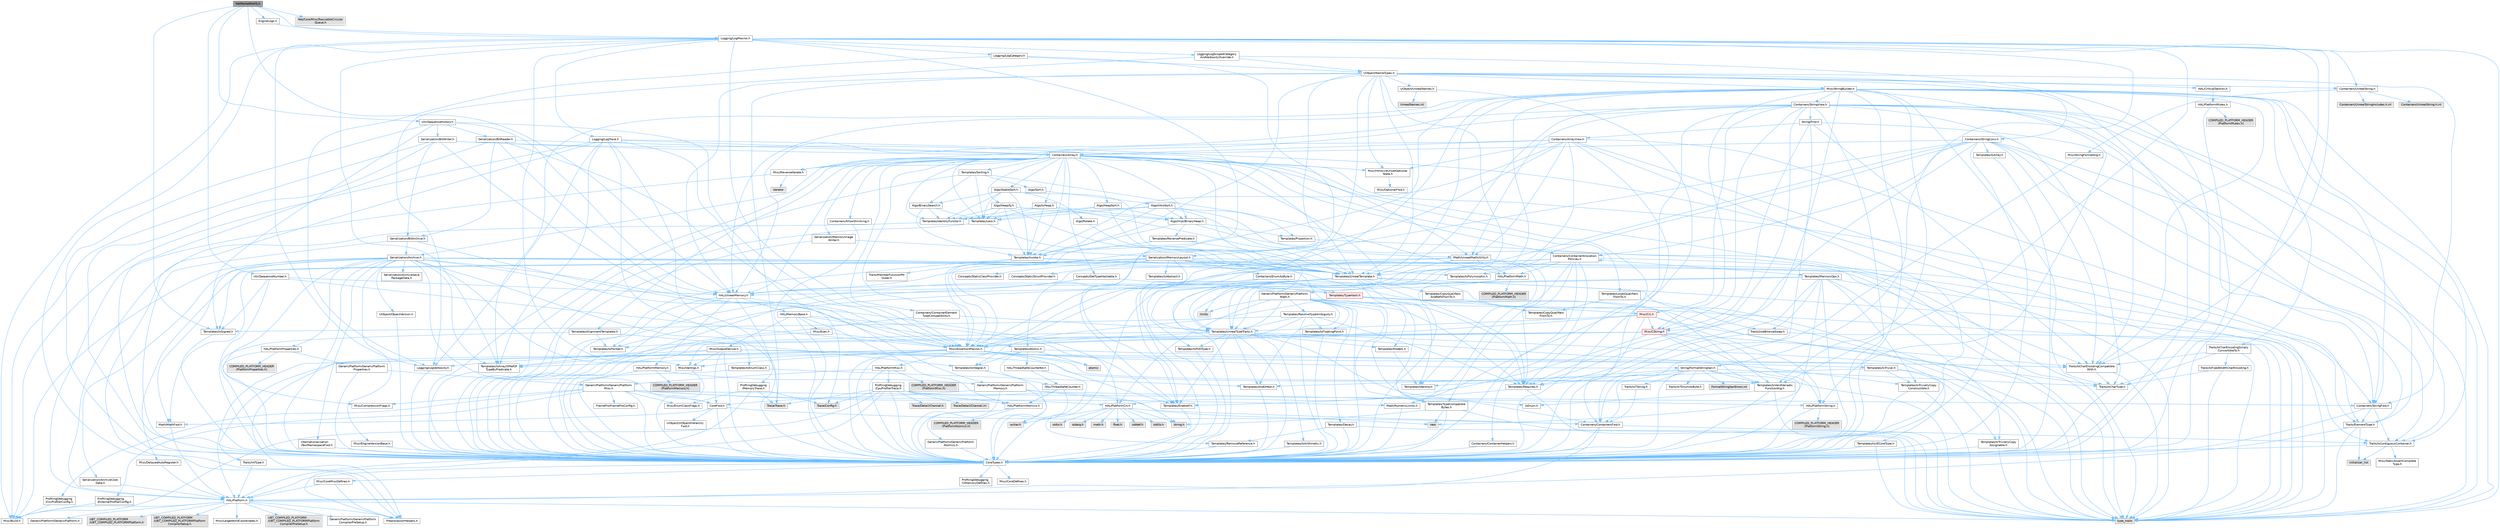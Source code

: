digraph "NetPacketNotify.h"
{
 // INTERACTIVE_SVG=YES
 // LATEX_PDF_SIZE
  bgcolor="transparent";
  edge [fontname=Helvetica,fontsize=10,labelfontname=Helvetica,labelfontsize=10];
  node [fontname=Helvetica,fontsize=10,shape=box,height=0.2,width=0.4];
  Node1 [id="Node000001",label="NetPacketNotify.h",height=0.2,width=0.4,color="gray40", fillcolor="grey60", style="filled", fontcolor="black",tooltip=" "];
  Node1 -> Node2 [id="edge1_Node000001_Node000002",color="steelblue1",style="solid",tooltip=" "];
  Node2 [id="Node000002",label="EngineLogs.h",height=0.2,width=0.4,color="grey40", fillcolor="white", style="filled",URL="$d9/de2/EngineLogs_8h.html",tooltip=" "];
  Node2 -> Node3 [id="edge2_Node000002_Node000003",color="steelblue1",style="solid",tooltip=" "];
  Node3 [id="Node000003",label="Logging/LogMacros.h",height=0.2,width=0.4,color="grey40", fillcolor="white", style="filled",URL="$d0/d16/LogMacros_8h.html",tooltip=" "];
  Node3 -> Node4 [id="edge3_Node000003_Node000004",color="steelblue1",style="solid",tooltip=" "];
  Node4 [id="Node000004",label="Containers/UnrealString.h",height=0.2,width=0.4,color="grey40", fillcolor="white", style="filled",URL="$d5/dba/UnrealString_8h.html",tooltip=" "];
  Node4 -> Node5 [id="edge4_Node000004_Node000005",color="steelblue1",style="solid",tooltip=" "];
  Node5 [id="Node000005",label="Containers/UnrealStringIncludes.h.inl",height=0.2,width=0.4,color="grey60", fillcolor="#E0E0E0", style="filled",tooltip=" "];
  Node4 -> Node6 [id="edge5_Node000004_Node000006",color="steelblue1",style="solid",tooltip=" "];
  Node6 [id="Node000006",label="Containers/UnrealString.h.inl",height=0.2,width=0.4,color="grey60", fillcolor="#E0E0E0", style="filled",tooltip=" "];
  Node4 -> Node7 [id="edge6_Node000004_Node000007",color="steelblue1",style="solid",tooltip=" "];
  Node7 [id="Node000007",label="Misc/StringFormatArg.h",height=0.2,width=0.4,color="grey40", fillcolor="white", style="filled",URL="$d2/d16/StringFormatArg_8h.html",tooltip=" "];
  Node7 -> Node8 [id="edge7_Node000007_Node000008",color="steelblue1",style="solid",tooltip=" "];
  Node8 [id="Node000008",label="Containers/ContainersFwd.h",height=0.2,width=0.4,color="grey40", fillcolor="white", style="filled",URL="$d4/d0a/ContainersFwd_8h.html",tooltip=" "];
  Node8 -> Node9 [id="edge8_Node000008_Node000009",color="steelblue1",style="solid",tooltip=" "];
  Node9 [id="Node000009",label="HAL/Platform.h",height=0.2,width=0.4,color="grey40", fillcolor="white", style="filled",URL="$d9/dd0/Platform_8h.html",tooltip=" "];
  Node9 -> Node10 [id="edge9_Node000009_Node000010",color="steelblue1",style="solid",tooltip=" "];
  Node10 [id="Node000010",label="Misc/Build.h",height=0.2,width=0.4,color="grey40", fillcolor="white", style="filled",URL="$d3/dbb/Build_8h.html",tooltip=" "];
  Node9 -> Node11 [id="edge10_Node000009_Node000011",color="steelblue1",style="solid",tooltip=" "];
  Node11 [id="Node000011",label="Misc/LargeWorldCoordinates.h",height=0.2,width=0.4,color="grey40", fillcolor="white", style="filled",URL="$d2/dcb/LargeWorldCoordinates_8h.html",tooltip=" "];
  Node9 -> Node12 [id="edge11_Node000009_Node000012",color="steelblue1",style="solid",tooltip=" "];
  Node12 [id="Node000012",label="type_traits",height=0.2,width=0.4,color="grey60", fillcolor="#E0E0E0", style="filled",tooltip=" "];
  Node9 -> Node13 [id="edge12_Node000009_Node000013",color="steelblue1",style="solid",tooltip=" "];
  Node13 [id="Node000013",label="PreprocessorHelpers.h",height=0.2,width=0.4,color="grey40", fillcolor="white", style="filled",URL="$db/ddb/PreprocessorHelpers_8h.html",tooltip=" "];
  Node9 -> Node14 [id="edge13_Node000009_Node000014",color="steelblue1",style="solid",tooltip=" "];
  Node14 [id="Node000014",label="UBT_COMPILED_PLATFORM\l/UBT_COMPILED_PLATFORMPlatform\lCompilerPreSetup.h",height=0.2,width=0.4,color="grey60", fillcolor="#E0E0E0", style="filled",tooltip=" "];
  Node9 -> Node15 [id="edge14_Node000009_Node000015",color="steelblue1",style="solid",tooltip=" "];
  Node15 [id="Node000015",label="GenericPlatform/GenericPlatform\lCompilerPreSetup.h",height=0.2,width=0.4,color="grey40", fillcolor="white", style="filled",URL="$d9/dc8/GenericPlatformCompilerPreSetup_8h.html",tooltip=" "];
  Node9 -> Node16 [id="edge15_Node000009_Node000016",color="steelblue1",style="solid",tooltip=" "];
  Node16 [id="Node000016",label="GenericPlatform/GenericPlatform.h",height=0.2,width=0.4,color="grey40", fillcolor="white", style="filled",URL="$d6/d84/GenericPlatform_8h.html",tooltip=" "];
  Node9 -> Node17 [id="edge16_Node000009_Node000017",color="steelblue1",style="solid",tooltip=" "];
  Node17 [id="Node000017",label="UBT_COMPILED_PLATFORM\l/UBT_COMPILED_PLATFORMPlatform.h",height=0.2,width=0.4,color="grey60", fillcolor="#E0E0E0", style="filled",tooltip=" "];
  Node9 -> Node18 [id="edge17_Node000009_Node000018",color="steelblue1",style="solid",tooltip=" "];
  Node18 [id="Node000018",label="UBT_COMPILED_PLATFORM\l/UBT_COMPILED_PLATFORMPlatform\lCompilerSetup.h",height=0.2,width=0.4,color="grey60", fillcolor="#E0E0E0", style="filled",tooltip=" "];
  Node8 -> Node19 [id="edge18_Node000008_Node000019",color="steelblue1",style="solid",tooltip=" "];
  Node19 [id="Node000019",label="CoreTypes.h",height=0.2,width=0.4,color="grey40", fillcolor="white", style="filled",URL="$dc/dec/CoreTypes_8h.html",tooltip=" "];
  Node19 -> Node9 [id="edge19_Node000019_Node000009",color="steelblue1",style="solid",tooltip=" "];
  Node19 -> Node20 [id="edge20_Node000019_Node000020",color="steelblue1",style="solid",tooltip=" "];
  Node20 [id="Node000020",label="ProfilingDebugging\l/UMemoryDefines.h",height=0.2,width=0.4,color="grey40", fillcolor="white", style="filled",URL="$d2/da2/UMemoryDefines_8h.html",tooltip=" "];
  Node19 -> Node21 [id="edge21_Node000019_Node000021",color="steelblue1",style="solid",tooltip=" "];
  Node21 [id="Node000021",label="Misc/CoreMiscDefines.h",height=0.2,width=0.4,color="grey40", fillcolor="white", style="filled",URL="$da/d38/CoreMiscDefines_8h.html",tooltip=" "];
  Node21 -> Node9 [id="edge22_Node000021_Node000009",color="steelblue1",style="solid",tooltip=" "];
  Node21 -> Node13 [id="edge23_Node000021_Node000013",color="steelblue1",style="solid",tooltip=" "];
  Node19 -> Node22 [id="edge24_Node000019_Node000022",color="steelblue1",style="solid",tooltip=" "];
  Node22 [id="Node000022",label="Misc/CoreDefines.h",height=0.2,width=0.4,color="grey40", fillcolor="white", style="filled",URL="$d3/dd2/CoreDefines_8h.html",tooltip=" "];
  Node8 -> Node23 [id="edge25_Node000008_Node000023",color="steelblue1",style="solid",tooltip=" "];
  Node23 [id="Node000023",label="Traits/IsContiguousContainer.h",height=0.2,width=0.4,color="grey40", fillcolor="white", style="filled",URL="$d5/d3c/IsContiguousContainer_8h.html",tooltip=" "];
  Node23 -> Node19 [id="edge26_Node000023_Node000019",color="steelblue1",style="solid",tooltip=" "];
  Node23 -> Node24 [id="edge27_Node000023_Node000024",color="steelblue1",style="solid",tooltip=" "];
  Node24 [id="Node000024",label="Misc/StaticAssertComplete\lType.h",height=0.2,width=0.4,color="grey40", fillcolor="white", style="filled",URL="$d5/d4e/StaticAssertCompleteType_8h.html",tooltip=" "];
  Node23 -> Node25 [id="edge28_Node000023_Node000025",color="steelblue1",style="solid",tooltip=" "];
  Node25 [id="Node000025",label="initializer_list",height=0.2,width=0.4,color="grey60", fillcolor="#E0E0E0", style="filled",tooltip=" "];
  Node3 -> Node19 [id="edge29_Node000003_Node000019",color="steelblue1",style="solid",tooltip=" "];
  Node3 -> Node13 [id="edge30_Node000003_Node000013",color="steelblue1",style="solid",tooltip=" "];
  Node3 -> Node26 [id="edge31_Node000003_Node000026",color="steelblue1",style="solid",tooltip=" "];
  Node26 [id="Node000026",label="Logging/LogCategory.h",height=0.2,width=0.4,color="grey40", fillcolor="white", style="filled",URL="$d9/d36/LogCategory_8h.html",tooltip=" "];
  Node26 -> Node19 [id="edge32_Node000026_Node000019",color="steelblue1",style="solid",tooltip=" "];
  Node26 -> Node27 [id="edge33_Node000026_Node000027",color="steelblue1",style="solid",tooltip=" "];
  Node27 [id="Node000027",label="Logging/LogVerbosity.h",height=0.2,width=0.4,color="grey40", fillcolor="white", style="filled",URL="$d2/d8f/LogVerbosity_8h.html",tooltip=" "];
  Node27 -> Node19 [id="edge34_Node000027_Node000019",color="steelblue1",style="solid",tooltip=" "];
  Node26 -> Node28 [id="edge35_Node000026_Node000028",color="steelblue1",style="solid",tooltip=" "];
  Node28 [id="Node000028",label="UObject/NameTypes.h",height=0.2,width=0.4,color="grey40", fillcolor="white", style="filled",URL="$d6/d35/NameTypes_8h.html",tooltip=" "];
  Node28 -> Node19 [id="edge36_Node000028_Node000019",color="steelblue1",style="solid",tooltip=" "];
  Node28 -> Node29 [id="edge37_Node000028_Node000029",color="steelblue1",style="solid",tooltip=" "];
  Node29 [id="Node000029",label="Misc/AssertionMacros.h",height=0.2,width=0.4,color="grey40", fillcolor="white", style="filled",URL="$d0/dfa/AssertionMacros_8h.html",tooltip=" "];
  Node29 -> Node19 [id="edge38_Node000029_Node000019",color="steelblue1",style="solid",tooltip=" "];
  Node29 -> Node9 [id="edge39_Node000029_Node000009",color="steelblue1",style="solid",tooltip=" "];
  Node29 -> Node30 [id="edge40_Node000029_Node000030",color="steelblue1",style="solid",tooltip=" "];
  Node30 [id="Node000030",label="HAL/PlatformMisc.h",height=0.2,width=0.4,color="grey40", fillcolor="white", style="filled",URL="$d0/df5/PlatformMisc_8h.html",tooltip=" "];
  Node30 -> Node19 [id="edge41_Node000030_Node000019",color="steelblue1",style="solid",tooltip=" "];
  Node30 -> Node31 [id="edge42_Node000030_Node000031",color="steelblue1",style="solid",tooltip=" "];
  Node31 [id="Node000031",label="GenericPlatform/GenericPlatform\lMisc.h",height=0.2,width=0.4,color="grey40", fillcolor="white", style="filled",URL="$db/d9a/GenericPlatformMisc_8h.html",tooltip=" "];
  Node31 -> Node32 [id="edge43_Node000031_Node000032",color="steelblue1",style="solid",tooltip=" "];
  Node32 [id="Node000032",label="Containers/StringFwd.h",height=0.2,width=0.4,color="grey40", fillcolor="white", style="filled",URL="$df/d37/StringFwd_8h.html",tooltip=" "];
  Node32 -> Node19 [id="edge44_Node000032_Node000019",color="steelblue1",style="solid",tooltip=" "];
  Node32 -> Node33 [id="edge45_Node000032_Node000033",color="steelblue1",style="solid",tooltip=" "];
  Node33 [id="Node000033",label="Traits/ElementType.h",height=0.2,width=0.4,color="grey40", fillcolor="white", style="filled",URL="$d5/d4f/ElementType_8h.html",tooltip=" "];
  Node33 -> Node9 [id="edge46_Node000033_Node000009",color="steelblue1",style="solid",tooltip=" "];
  Node33 -> Node25 [id="edge47_Node000033_Node000025",color="steelblue1",style="solid",tooltip=" "];
  Node33 -> Node12 [id="edge48_Node000033_Node000012",color="steelblue1",style="solid",tooltip=" "];
  Node32 -> Node23 [id="edge49_Node000032_Node000023",color="steelblue1",style="solid",tooltip=" "];
  Node31 -> Node34 [id="edge50_Node000031_Node000034",color="steelblue1",style="solid",tooltip=" "];
  Node34 [id="Node000034",label="CoreFwd.h",height=0.2,width=0.4,color="grey40", fillcolor="white", style="filled",URL="$d1/d1e/CoreFwd_8h.html",tooltip=" "];
  Node34 -> Node19 [id="edge51_Node000034_Node000019",color="steelblue1",style="solid",tooltip=" "];
  Node34 -> Node8 [id="edge52_Node000034_Node000008",color="steelblue1",style="solid",tooltip=" "];
  Node34 -> Node35 [id="edge53_Node000034_Node000035",color="steelblue1",style="solid",tooltip=" "];
  Node35 [id="Node000035",label="Math/MathFwd.h",height=0.2,width=0.4,color="grey40", fillcolor="white", style="filled",URL="$d2/d10/MathFwd_8h.html",tooltip=" "];
  Node35 -> Node9 [id="edge54_Node000035_Node000009",color="steelblue1",style="solid",tooltip=" "];
  Node34 -> Node36 [id="edge55_Node000034_Node000036",color="steelblue1",style="solid",tooltip=" "];
  Node36 [id="Node000036",label="UObject/UObjectHierarchy\lFwd.h",height=0.2,width=0.4,color="grey40", fillcolor="white", style="filled",URL="$d3/d13/UObjectHierarchyFwd_8h.html",tooltip=" "];
  Node31 -> Node19 [id="edge56_Node000031_Node000019",color="steelblue1",style="solid",tooltip=" "];
  Node31 -> Node37 [id="edge57_Node000031_Node000037",color="steelblue1",style="solid",tooltip=" "];
  Node37 [id="Node000037",label="FramePro/FrameProConfig.h",height=0.2,width=0.4,color="grey40", fillcolor="white", style="filled",URL="$d7/d90/FrameProConfig_8h.html",tooltip=" "];
  Node31 -> Node38 [id="edge58_Node000031_Node000038",color="steelblue1",style="solid",tooltip=" "];
  Node38 [id="Node000038",label="HAL/PlatformCrt.h",height=0.2,width=0.4,color="grey40", fillcolor="white", style="filled",URL="$d8/d75/PlatformCrt_8h.html",tooltip=" "];
  Node38 -> Node39 [id="edge59_Node000038_Node000039",color="steelblue1",style="solid",tooltip=" "];
  Node39 [id="Node000039",label="new",height=0.2,width=0.4,color="grey60", fillcolor="#E0E0E0", style="filled",tooltip=" "];
  Node38 -> Node40 [id="edge60_Node000038_Node000040",color="steelblue1",style="solid",tooltip=" "];
  Node40 [id="Node000040",label="wchar.h",height=0.2,width=0.4,color="grey60", fillcolor="#E0E0E0", style="filled",tooltip=" "];
  Node38 -> Node41 [id="edge61_Node000038_Node000041",color="steelblue1",style="solid",tooltip=" "];
  Node41 [id="Node000041",label="stddef.h",height=0.2,width=0.4,color="grey60", fillcolor="#E0E0E0", style="filled",tooltip=" "];
  Node38 -> Node42 [id="edge62_Node000038_Node000042",color="steelblue1",style="solid",tooltip=" "];
  Node42 [id="Node000042",label="stdlib.h",height=0.2,width=0.4,color="grey60", fillcolor="#E0E0E0", style="filled",tooltip=" "];
  Node38 -> Node43 [id="edge63_Node000038_Node000043",color="steelblue1",style="solid",tooltip=" "];
  Node43 [id="Node000043",label="stdio.h",height=0.2,width=0.4,color="grey60", fillcolor="#E0E0E0", style="filled",tooltip=" "];
  Node38 -> Node44 [id="edge64_Node000038_Node000044",color="steelblue1",style="solid",tooltip=" "];
  Node44 [id="Node000044",label="stdarg.h",height=0.2,width=0.4,color="grey60", fillcolor="#E0E0E0", style="filled",tooltip=" "];
  Node38 -> Node45 [id="edge65_Node000038_Node000045",color="steelblue1",style="solid",tooltip=" "];
  Node45 [id="Node000045",label="math.h",height=0.2,width=0.4,color="grey60", fillcolor="#E0E0E0", style="filled",tooltip=" "];
  Node38 -> Node46 [id="edge66_Node000038_Node000046",color="steelblue1",style="solid",tooltip=" "];
  Node46 [id="Node000046",label="float.h",height=0.2,width=0.4,color="grey60", fillcolor="#E0E0E0", style="filled",tooltip=" "];
  Node38 -> Node47 [id="edge67_Node000038_Node000047",color="steelblue1",style="solid",tooltip=" "];
  Node47 [id="Node000047",label="string.h",height=0.2,width=0.4,color="grey60", fillcolor="#E0E0E0", style="filled",tooltip=" "];
  Node31 -> Node48 [id="edge68_Node000031_Node000048",color="steelblue1",style="solid",tooltip=" "];
  Node48 [id="Node000048",label="Math/NumericLimits.h",height=0.2,width=0.4,color="grey40", fillcolor="white", style="filled",URL="$df/d1b/NumericLimits_8h.html",tooltip=" "];
  Node48 -> Node19 [id="edge69_Node000048_Node000019",color="steelblue1",style="solid",tooltip=" "];
  Node31 -> Node49 [id="edge70_Node000031_Node000049",color="steelblue1",style="solid",tooltip=" "];
  Node49 [id="Node000049",label="Misc/CompressionFlags.h",height=0.2,width=0.4,color="grey40", fillcolor="white", style="filled",URL="$d9/d76/CompressionFlags_8h.html",tooltip=" "];
  Node31 -> Node50 [id="edge71_Node000031_Node000050",color="steelblue1",style="solid",tooltip=" "];
  Node50 [id="Node000050",label="Misc/EnumClassFlags.h",height=0.2,width=0.4,color="grey40", fillcolor="white", style="filled",URL="$d8/de7/EnumClassFlags_8h.html",tooltip=" "];
  Node31 -> Node51 [id="edge72_Node000031_Node000051",color="steelblue1",style="solid",tooltip=" "];
  Node51 [id="Node000051",label="ProfilingDebugging\l/CsvProfilerConfig.h",height=0.2,width=0.4,color="grey40", fillcolor="white", style="filled",URL="$d3/d88/CsvProfilerConfig_8h.html",tooltip=" "];
  Node51 -> Node10 [id="edge73_Node000051_Node000010",color="steelblue1",style="solid",tooltip=" "];
  Node31 -> Node52 [id="edge74_Node000031_Node000052",color="steelblue1",style="solid",tooltip=" "];
  Node52 [id="Node000052",label="ProfilingDebugging\l/ExternalProfilerConfig.h",height=0.2,width=0.4,color="grey40", fillcolor="white", style="filled",URL="$d3/dbb/ExternalProfilerConfig_8h.html",tooltip=" "];
  Node52 -> Node10 [id="edge75_Node000052_Node000010",color="steelblue1",style="solid",tooltip=" "];
  Node30 -> Node53 [id="edge76_Node000030_Node000053",color="steelblue1",style="solid",tooltip=" "];
  Node53 [id="Node000053",label="COMPILED_PLATFORM_HEADER\l(PlatformMisc.h)",height=0.2,width=0.4,color="grey60", fillcolor="#E0E0E0", style="filled",tooltip=" "];
  Node30 -> Node54 [id="edge77_Node000030_Node000054",color="steelblue1",style="solid",tooltip=" "];
  Node54 [id="Node000054",label="ProfilingDebugging\l/CpuProfilerTrace.h",height=0.2,width=0.4,color="grey40", fillcolor="white", style="filled",URL="$da/dcb/CpuProfilerTrace_8h.html",tooltip=" "];
  Node54 -> Node19 [id="edge78_Node000054_Node000019",color="steelblue1",style="solid",tooltip=" "];
  Node54 -> Node8 [id="edge79_Node000054_Node000008",color="steelblue1",style="solid",tooltip=" "];
  Node54 -> Node55 [id="edge80_Node000054_Node000055",color="steelblue1",style="solid",tooltip=" "];
  Node55 [id="Node000055",label="HAL/PlatformAtomics.h",height=0.2,width=0.4,color="grey40", fillcolor="white", style="filled",URL="$d3/d36/PlatformAtomics_8h.html",tooltip=" "];
  Node55 -> Node19 [id="edge81_Node000055_Node000019",color="steelblue1",style="solid",tooltip=" "];
  Node55 -> Node56 [id="edge82_Node000055_Node000056",color="steelblue1",style="solid",tooltip=" "];
  Node56 [id="Node000056",label="GenericPlatform/GenericPlatform\lAtomics.h",height=0.2,width=0.4,color="grey40", fillcolor="white", style="filled",URL="$da/d72/GenericPlatformAtomics_8h.html",tooltip=" "];
  Node56 -> Node19 [id="edge83_Node000056_Node000019",color="steelblue1",style="solid",tooltip=" "];
  Node55 -> Node57 [id="edge84_Node000055_Node000057",color="steelblue1",style="solid",tooltip=" "];
  Node57 [id="Node000057",label="COMPILED_PLATFORM_HEADER\l(PlatformAtomics.h)",height=0.2,width=0.4,color="grey60", fillcolor="#E0E0E0", style="filled",tooltip=" "];
  Node54 -> Node13 [id="edge85_Node000054_Node000013",color="steelblue1",style="solid",tooltip=" "];
  Node54 -> Node10 [id="edge86_Node000054_Node000010",color="steelblue1",style="solid",tooltip=" "];
  Node54 -> Node58 [id="edge87_Node000054_Node000058",color="steelblue1",style="solid",tooltip=" "];
  Node58 [id="Node000058",label="Trace/Config.h",height=0.2,width=0.4,color="grey60", fillcolor="#E0E0E0", style="filled",tooltip=" "];
  Node54 -> Node59 [id="edge88_Node000054_Node000059",color="steelblue1",style="solid",tooltip=" "];
  Node59 [id="Node000059",label="Trace/Detail/Channel.h",height=0.2,width=0.4,color="grey60", fillcolor="#E0E0E0", style="filled",tooltip=" "];
  Node54 -> Node60 [id="edge89_Node000054_Node000060",color="steelblue1",style="solid",tooltip=" "];
  Node60 [id="Node000060",label="Trace/Detail/Channel.inl",height=0.2,width=0.4,color="grey60", fillcolor="#E0E0E0", style="filled",tooltip=" "];
  Node54 -> Node61 [id="edge90_Node000054_Node000061",color="steelblue1",style="solid",tooltip=" "];
  Node61 [id="Node000061",label="Trace/Trace.h",height=0.2,width=0.4,color="grey60", fillcolor="#E0E0E0", style="filled",tooltip=" "];
  Node29 -> Node13 [id="edge91_Node000029_Node000013",color="steelblue1",style="solid",tooltip=" "];
  Node29 -> Node62 [id="edge92_Node000029_Node000062",color="steelblue1",style="solid",tooltip=" "];
  Node62 [id="Node000062",label="Templates/EnableIf.h",height=0.2,width=0.4,color="grey40", fillcolor="white", style="filled",URL="$d7/d60/EnableIf_8h.html",tooltip=" "];
  Node62 -> Node19 [id="edge93_Node000062_Node000019",color="steelblue1",style="solid",tooltip=" "];
  Node29 -> Node63 [id="edge94_Node000029_Node000063",color="steelblue1",style="solid",tooltip=" "];
  Node63 [id="Node000063",label="Templates/IsArrayOrRefOf\lTypeByPredicate.h",height=0.2,width=0.4,color="grey40", fillcolor="white", style="filled",URL="$d6/da1/IsArrayOrRefOfTypeByPredicate_8h.html",tooltip=" "];
  Node63 -> Node19 [id="edge95_Node000063_Node000019",color="steelblue1",style="solid",tooltip=" "];
  Node29 -> Node64 [id="edge96_Node000029_Node000064",color="steelblue1",style="solid",tooltip=" "];
  Node64 [id="Node000064",label="Templates/IsValidVariadic\lFunctionArg.h",height=0.2,width=0.4,color="grey40", fillcolor="white", style="filled",URL="$d0/dc8/IsValidVariadicFunctionArg_8h.html",tooltip=" "];
  Node64 -> Node19 [id="edge97_Node000064_Node000019",color="steelblue1",style="solid",tooltip=" "];
  Node64 -> Node65 [id="edge98_Node000064_Node000065",color="steelblue1",style="solid",tooltip=" "];
  Node65 [id="Node000065",label="IsEnum.h",height=0.2,width=0.4,color="grey40", fillcolor="white", style="filled",URL="$d4/de5/IsEnum_8h.html",tooltip=" "];
  Node64 -> Node12 [id="edge99_Node000064_Node000012",color="steelblue1",style="solid",tooltip=" "];
  Node29 -> Node66 [id="edge100_Node000029_Node000066",color="steelblue1",style="solid",tooltip=" "];
  Node66 [id="Node000066",label="Traits/IsCharEncodingCompatible\lWith.h",height=0.2,width=0.4,color="grey40", fillcolor="white", style="filled",URL="$df/dd1/IsCharEncodingCompatibleWith_8h.html",tooltip=" "];
  Node66 -> Node12 [id="edge101_Node000066_Node000012",color="steelblue1",style="solid",tooltip=" "];
  Node66 -> Node67 [id="edge102_Node000066_Node000067",color="steelblue1",style="solid",tooltip=" "];
  Node67 [id="Node000067",label="Traits/IsCharType.h",height=0.2,width=0.4,color="grey40", fillcolor="white", style="filled",URL="$db/d51/IsCharType_8h.html",tooltip=" "];
  Node67 -> Node19 [id="edge103_Node000067_Node000019",color="steelblue1",style="solid",tooltip=" "];
  Node29 -> Node68 [id="edge104_Node000029_Node000068",color="steelblue1",style="solid",tooltip=" "];
  Node68 [id="Node000068",label="Misc/VarArgs.h",height=0.2,width=0.4,color="grey40", fillcolor="white", style="filled",URL="$d5/d6f/VarArgs_8h.html",tooltip=" "];
  Node68 -> Node19 [id="edge105_Node000068_Node000019",color="steelblue1",style="solid",tooltip=" "];
  Node29 -> Node69 [id="edge106_Node000029_Node000069",color="steelblue1",style="solid",tooltip=" "];
  Node69 [id="Node000069",label="String/FormatStringSan.h",height=0.2,width=0.4,color="grey40", fillcolor="white", style="filled",URL="$d3/d8b/FormatStringSan_8h.html",tooltip=" "];
  Node69 -> Node12 [id="edge107_Node000069_Node000012",color="steelblue1",style="solid",tooltip=" "];
  Node69 -> Node19 [id="edge108_Node000069_Node000019",color="steelblue1",style="solid",tooltip=" "];
  Node69 -> Node70 [id="edge109_Node000069_Node000070",color="steelblue1",style="solid",tooltip=" "];
  Node70 [id="Node000070",label="Templates/Requires.h",height=0.2,width=0.4,color="grey40", fillcolor="white", style="filled",URL="$dc/d96/Requires_8h.html",tooltip=" "];
  Node70 -> Node62 [id="edge110_Node000070_Node000062",color="steelblue1",style="solid",tooltip=" "];
  Node70 -> Node12 [id="edge111_Node000070_Node000012",color="steelblue1",style="solid",tooltip=" "];
  Node69 -> Node71 [id="edge112_Node000069_Node000071",color="steelblue1",style="solid",tooltip=" "];
  Node71 [id="Node000071",label="Templates/Identity.h",height=0.2,width=0.4,color="grey40", fillcolor="white", style="filled",URL="$d0/dd5/Identity_8h.html",tooltip=" "];
  Node69 -> Node64 [id="edge113_Node000069_Node000064",color="steelblue1",style="solid",tooltip=" "];
  Node69 -> Node67 [id="edge114_Node000069_Node000067",color="steelblue1",style="solid",tooltip=" "];
  Node69 -> Node72 [id="edge115_Node000069_Node000072",color="steelblue1",style="solid",tooltip=" "];
  Node72 [id="Node000072",label="Traits/IsTEnumAsByte.h",height=0.2,width=0.4,color="grey40", fillcolor="white", style="filled",URL="$d1/de6/IsTEnumAsByte_8h.html",tooltip=" "];
  Node69 -> Node73 [id="edge116_Node000069_Node000073",color="steelblue1",style="solid",tooltip=" "];
  Node73 [id="Node000073",label="Traits/IsTString.h",height=0.2,width=0.4,color="grey40", fillcolor="white", style="filled",URL="$d0/df8/IsTString_8h.html",tooltip=" "];
  Node73 -> Node8 [id="edge117_Node000073_Node000008",color="steelblue1",style="solid",tooltip=" "];
  Node69 -> Node8 [id="edge118_Node000069_Node000008",color="steelblue1",style="solid",tooltip=" "];
  Node69 -> Node74 [id="edge119_Node000069_Node000074",color="steelblue1",style="solid",tooltip=" "];
  Node74 [id="Node000074",label="FormatStringSanErrors.inl",height=0.2,width=0.4,color="grey60", fillcolor="#E0E0E0", style="filled",tooltip=" "];
  Node29 -> Node75 [id="edge120_Node000029_Node000075",color="steelblue1",style="solid",tooltip=" "];
  Node75 [id="Node000075",label="atomic",height=0.2,width=0.4,color="grey60", fillcolor="#E0E0E0", style="filled",tooltip=" "];
  Node28 -> Node76 [id="edge121_Node000028_Node000076",color="steelblue1",style="solid",tooltip=" "];
  Node76 [id="Node000076",label="HAL/UnrealMemory.h",height=0.2,width=0.4,color="grey40", fillcolor="white", style="filled",URL="$d9/d96/UnrealMemory_8h.html",tooltip=" "];
  Node76 -> Node19 [id="edge122_Node000076_Node000019",color="steelblue1",style="solid",tooltip=" "];
  Node76 -> Node77 [id="edge123_Node000076_Node000077",color="steelblue1",style="solid",tooltip=" "];
  Node77 [id="Node000077",label="GenericPlatform/GenericPlatform\lMemory.h",height=0.2,width=0.4,color="grey40", fillcolor="white", style="filled",URL="$dd/d22/GenericPlatformMemory_8h.html",tooltip=" "];
  Node77 -> Node34 [id="edge124_Node000077_Node000034",color="steelblue1",style="solid",tooltip=" "];
  Node77 -> Node19 [id="edge125_Node000077_Node000019",color="steelblue1",style="solid",tooltip=" "];
  Node77 -> Node78 [id="edge126_Node000077_Node000078",color="steelblue1",style="solid",tooltip=" "];
  Node78 [id="Node000078",label="HAL/PlatformString.h",height=0.2,width=0.4,color="grey40", fillcolor="white", style="filled",URL="$db/db5/PlatformString_8h.html",tooltip=" "];
  Node78 -> Node19 [id="edge127_Node000078_Node000019",color="steelblue1",style="solid",tooltip=" "];
  Node78 -> Node79 [id="edge128_Node000078_Node000079",color="steelblue1",style="solid",tooltip=" "];
  Node79 [id="Node000079",label="COMPILED_PLATFORM_HEADER\l(PlatformString.h)",height=0.2,width=0.4,color="grey60", fillcolor="#E0E0E0", style="filled",tooltip=" "];
  Node77 -> Node47 [id="edge129_Node000077_Node000047",color="steelblue1",style="solid",tooltip=" "];
  Node77 -> Node40 [id="edge130_Node000077_Node000040",color="steelblue1",style="solid",tooltip=" "];
  Node76 -> Node80 [id="edge131_Node000076_Node000080",color="steelblue1",style="solid",tooltip=" "];
  Node80 [id="Node000080",label="HAL/MemoryBase.h",height=0.2,width=0.4,color="grey40", fillcolor="white", style="filled",URL="$d6/d9f/MemoryBase_8h.html",tooltip=" "];
  Node80 -> Node19 [id="edge132_Node000080_Node000019",color="steelblue1",style="solid",tooltip=" "];
  Node80 -> Node55 [id="edge133_Node000080_Node000055",color="steelblue1",style="solid",tooltip=" "];
  Node80 -> Node38 [id="edge134_Node000080_Node000038",color="steelblue1",style="solid",tooltip=" "];
  Node80 -> Node81 [id="edge135_Node000080_Node000081",color="steelblue1",style="solid",tooltip=" "];
  Node81 [id="Node000081",label="Misc/Exec.h",height=0.2,width=0.4,color="grey40", fillcolor="white", style="filled",URL="$de/ddb/Exec_8h.html",tooltip=" "];
  Node81 -> Node19 [id="edge136_Node000081_Node000019",color="steelblue1",style="solid",tooltip=" "];
  Node81 -> Node29 [id="edge137_Node000081_Node000029",color="steelblue1",style="solid",tooltip=" "];
  Node80 -> Node82 [id="edge138_Node000080_Node000082",color="steelblue1",style="solid",tooltip=" "];
  Node82 [id="Node000082",label="Misc/OutputDevice.h",height=0.2,width=0.4,color="grey40", fillcolor="white", style="filled",URL="$d7/d32/OutputDevice_8h.html",tooltip=" "];
  Node82 -> Node34 [id="edge139_Node000082_Node000034",color="steelblue1",style="solid",tooltip=" "];
  Node82 -> Node19 [id="edge140_Node000082_Node000019",color="steelblue1",style="solid",tooltip=" "];
  Node82 -> Node27 [id="edge141_Node000082_Node000027",color="steelblue1",style="solid",tooltip=" "];
  Node82 -> Node68 [id="edge142_Node000082_Node000068",color="steelblue1",style="solid",tooltip=" "];
  Node82 -> Node63 [id="edge143_Node000082_Node000063",color="steelblue1",style="solid",tooltip=" "];
  Node82 -> Node64 [id="edge144_Node000082_Node000064",color="steelblue1",style="solid",tooltip=" "];
  Node82 -> Node66 [id="edge145_Node000082_Node000066",color="steelblue1",style="solid",tooltip=" "];
  Node80 -> Node83 [id="edge146_Node000080_Node000083",color="steelblue1",style="solid",tooltip=" "];
  Node83 [id="Node000083",label="Templates/Atomic.h",height=0.2,width=0.4,color="grey40", fillcolor="white", style="filled",URL="$d3/d91/Atomic_8h.html",tooltip=" "];
  Node83 -> Node84 [id="edge147_Node000083_Node000084",color="steelblue1",style="solid",tooltip=" "];
  Node84 [id="Node000084",label="HAL/ThreadSafeCounter.h",height=0.2,width=0.4,color="grey40", fillcolor="white", style="filled",URL="$dc/dc9/ThreadSafeCounter_8h.html",tooltip=" "];
  Node84 -> Node19 [id="edge148_Node000084_Node000019",color="steelblue1",style="solid",tooltip=" "];
  Node84 -> Node55 [id="edge149_Node000084_Node000055",color="steelblue1",style="solid",tooltip=" "];
  Node83 -> Node85 [id="edge150_Node000083_Node000085",color="steelblue1",style="solid",tooltip=" "];
  Node85 [id="Node000085",label="HAL/ThreadSafeCounter64.h",height=0.2,width=0.4,color="grey40", fillcolor="white", style="filled",URL="$d0/d12/ThreadSafeCounter64_8h.html",tooltip=" "];
  Node85 -> Node19 [id="edge151_Node000085_Node000019",color="steelblue1",style="solid",tooltip=" "];
  Node85 -> Node84 [id="edge152_Node000085_Node000084",color="steelblue1",style="solid",tooltip=" "];
  Node83 -> Node86 [id="edge153_Node000083_Node000086",color="steelblue1",style="solid",tooltip=" "];
  Node86 [id="Node000086",label="Templates/IsIntegral.h",height=0.2,width=0.4,color="grey40", fillcolor="white", style="filled",URL="$da/d64/IsIntegral_8h.html",tooltip=" "];
  Node86 -> Node19 [id="edge154_Node000086_Node000019",color="steelblue1",style="solid",tooltip=" "];
  Node83 -> Node87 [id="edge155_Node000083_Node000087",color="steelblue1",style="solid",tooltip=" "];
  Node87 [id="Node000087",label="Templates/IsTrivial.h",height=0.2,width=0.4,color="grey40", fillcolor="white", style="filled",URL="$da/d4c/IsTrivial_8h.html",tooltip=" "];
  Node87 -> Node88 [id="edge156_Node000087_Node000088",color="steelblue1",style="solid",tooltip=" "];
  Node88 [id="Node000088",label="Templates/AndOrNot.h",height=0.2,width=0.4,color="grey40", fillcolor="white", style="filled",URL="$db/d0a/AndOrNot_8h.html",tooltip=" "];
  Node88 -> Node19 [id="edge157_Node000088_Node000019",color="steelblue1",style="solid",tooltip=" "];
  Node87 -> Node89 [id="edge158_Node000087_Node000089",color="steelblue1",style="solid",tooltip=" "];
  Node89 [id="Node000089",label="Templates/IsTriviallyCopy\lConstructible.h",height=0.2,width=0.4,color="grey40", fillcolor="white", style="filled",URL="$d3/d78/IsTriviallyCopyConstructible_8h.html",tooltip=" "];
  Node89 -> Node19 [id="edge159_Node000089_Node000019",color="steelblue1",style="solid",tooltip=" "];
  Node89 -> Node12 [id="edge160_Node000089_Node000012",color="steelblue1",style="solid",tooltip=" "];
  Node87 -> Node90 [id="edge161_Node000087_Node000090",color="steelblue1",style="solid",tooltip=" "];
  Node90 [id="Node000090",label="Templates/IsTriviallyCopy\lAssignable.h",height=0.2,width=0.4,color="grey40", fillcolor="white", style="filled",URL="$d2/df2/IsTriviallyCopyAssignable_8h.html",tooltip=" "];
  Node90 -> Node19 [id="edge162_Node000090_Node000019",color="steelblue1",style="solid",tooltip=" "];
  Node90 -> Node12 [id="edge163_Node000090_Node000012",color="steelblue1",style="solid",tooltip=" "];
  Node87 -> Node12 [id="edge164_Node000087_Node000012",color="steelblue1",style="solid",tooltip=" "];
  Node83 -> Node91 [id="edge165_Node000083_Node000091",color="steelblue1",style="solid",tooltip=" "];
  Node91 [id="Node000091",label="Traits/IntType.h",height=0.2,width=0.4,color="grey40", fillcolor="white", style="filled",URL="$d7/deb/IntType_8h.html",tooltip=" "];
  Node91 -> Node9 [id="edge166_Node000091_Node000009",color="steelblue1",style="solid",tooltip=" "];
  Node83 -> Node75 [id="edge167_Node000083_Node000075",color="steelblue1",style="solid",tooltip=" "];
  Node76 -> Node92 [id="edge168_Node000076_Node000092",color="steelblue1",style="solid",tooltip=" "];
  Node92 [id="Node000092",label="HAL/PlatformMemory.h",height=0.2,width=0.4,color="grey40", fillcolor="white", style="filled",URL="$de/d68/PlatformMemory_8h.html",tooltip=" "];
  Node92 -> Node19 [id="edge169_Node000092_Node000019",color="steelblue1",style="solid",tooltip=" "];
  Node92 -> Node77 [id="edge170_Node000092_Node000077",color="steelblue1",style="solid",tooltip=" "];
  Node92 -> Node93 [id="edge171_Node000092_Node000093",color="steelblue1",style="solid",tooltip=" "];
  Node93 [id="Node000093",label="COMPILED_PLATFORM_HEADER\l(PlatformMemory.h)",height=0.2,width=0.4,color="grey60", fillcolor="#E0E0E0", style="filled",tooltip=" "];
  Node76 -> Node94 [id="edge172_Node000076_Node000094",color="steelblue1",style="solid",tooltip=" "];
  Node94 [id="Node000094",label="ProfilingDebugging\l/MemoryTrace.h",height=0.2,width=0.4,color="grey40", fillcolor="white", style="filled",URL="$da/dd7/MemoryTrace_8h.html",tooltip=" "];
  Node94 -> Node9 [id="edge173_Node000094_Node000009",color="steelblue1",style="solid",tooltip=" "];
  Node94 -> Node50 [id="edge174_Node000094_Node000050",color="steelblue1",style="solid",tooltip=" "];
  Node94 -> Node58 [id="edge175_Node000094_Node000058",color="steelblue1",style="solid",tooltip=" "];
  Node94 -> Node61 [id="edge176_Node000094_Node000061",color="steelblue1",style="solid",tooltip=" "];
  Node76 -> Node95 [id="edge177_Node000076_Node000095",color="steelblue1",style="solid",tooltip=" "];
  Node95 [id="Node000095",label="Templates/IsPointer.h",height=0.2,width=0.4,color="grey40", fillcolor="white", style="filled",URL="$d7/d05/IsPointer_8h.html",tooltip=" "];
  Node95 -> Node19 [id="edge178_Node000095_Node000019",color="steelblue1",style="solid",tooltip=" "];
  Node28 -> Node96 [id="edge179_Node000028_Node000096",color="steelblue1",style="solid",tooltip=" "];
  Node96 [id="Node000096",label="Templates/UnrealTypeTraits.h",height=0.2,width=0.4,color="grey40", fillcolor="white", style="filled",URL="$d2/d2d/UnrealTypeTraits_8h.html",tooltip=" "];
  Node96 -> Node19 [id="edge180_Node000096_Node000019",color="steelblue1",style="solid",tooltip=" "];
  Node96 -> Node95 [id="edge181_Node000096_Node000095",color="steelblue1",style="solid",tooltip=" "];
  Node96 -> Node29 [id="edge182_Node000096_Node000029",color="steelblue1",style="solid",tooltip=" "];
  Node96 -> Node88 [id="edge183_Node000096_Node000088",color="steelblue1",style="solid",tooltip=" "];
  Node96 -> Node62 [id="edge184_Node000096_Node000062",color="steelblue1",style="solid",tooltip=" "];
  Node96 -> Node97 [id="edge185_Node000096_Node000097",color="steelblue1",style="solid",tooltip=" "];
  Node97 [id="Node000097",label="Templates/IsArithmetic.h",height=0.2,width=0.4,color="grey40", fillcolor="white", style="filled",URL="$d2/d5d/IsArithmetic_8h.html",tooltip=" "];
  Node97 -> Node19 [id="edge186_Node000097_Node000019",color="steelblue1",style="solid",tooltip=" "];
  Node96 -> Node65 [id="edge187_Node000096_Node000065",color="steelblue1",style="solid",tooltip=" "];
  Node96 -> Node98 [id="edge188_Node000096_Node000098",color="steelblue1",style="solid",tooltip=" "];
  Node98 [id="Node000098",label="Templates/Models.h",height=0.2,width=0.4,color="grey40", fillcolor="white", style="filled",URL="$d3/d0c/Models_8h.html",tooltip=" "];
  Node98 -> Node71 [id="edge189_Node000098_Node000071",color="steelblue1",style="solid",tooltip=" "];
  Node96 -> Node99 [id="edge190_Node000096_Node000099",color="steelblue1",style="solid",tooltip=" "];
  Node99 [id="Node000099",label="Templates/IsPODType.h",height=0.2,width=0.4,color="grey40", fillcolor="white", style="filled",URL="$d7/db1/IsPODType_8h.html",tooltip=" "];
  Node99 -> Node19 [id="edge191_Node000099_Node000019",color="steelblue1",style="solid",tooltip=" "];
  Node96 -> Node100 [id="edge192_Node000096_Node000100",color="steelblue1",style="solid",tooltip=" "];
  Node100 [id="Node000100",label="Templates/IsUECoreType.h",height=0.2,width=0.4,color="grey40", fillcolor="white", style="filled",URL="$d1/db8/IsUECoreType_8h.html",tooltip=" "];
  Node100 -> Node19 [id="edge193_Node000100_Node000019",color="steelblue1",style="solid",tooltip=" "];
  Node100 -> Node12 [id="edge194_Node000100_Node000012",color="steelblue1",style="solid",tooltip=" "];
  Node96 -> Node89 [id="edge195_Node000096_Node000089",color="steelblue1",style="solid",tooltip=" "];
  Node28 -> Node101 [id="edge196_Node000028_Node000101",color="steelblue1",style="solid",tooltip=" "];
  Node101 [id="Node000101",label="Templates/UnrealTemplate.h",height=0.2,width=0.4,color="grey40", fillcolor="white", style="filled",URL="$d4/d24/UnrealTemplate_8h.html",tooltip=" "];
  Node101 -> Node19 [id="edge197_Node000101_Node000019",color="steelblue1",style="solid",tooltip=" "];
  Node101 -> Node95 [id="edge198_Node000101_Node000095",color="steelblue1",style="solid",tooltip=" "];
  Node101 -> Node76 [id="edge199_Node000101_Node000076",color="steelblue1",style="solid",tooltip=" "];
  Node101 -> Node102 [id="edge200_Node000101_Node000102",color="steelblue1",style="solid",tooltip=" "];
  Node102 [id="Node000102",label="Templates/CopyQualifiers\lAndRefsFromTo.h",height=0.2,width=0.4,color="grey40", fillcolor="white", style="filled",URL="$d3/db3/CopyQualifiersAndRefsFromTo_8h.html",tooltip=" "];
  Node102 -> Node103 [id="edge201_Node000102_Node000103",color="steelblue1",style="solid",tooltip=" "];
  Node103 [id="Node000103",label="Templates/CopyQualifiers\lFromTo.h",height=0.2,width=0.4,color="grey40", fillcolor="white", style="filled",URL="$d5/db4/CopyQualifiersFromTo_8h.html",tooltip=" "];
  Node101 -> Node96 [id="edge202_Node000101_Node000096",color="steelblue1",style="solid",tooltip=" "];
  Node101 -> Node104 [id="edge203_Node000101_Node000104",color="steelblue1",style="solid",tooltip=" "];
  Node104 [id="Node000104",label="Templates/RemoveReference.h",height=0.2,width=0.4,color="grey40", fillcolor="white", style="filled",URL="$da/dbe/RemoveReference_8h.html",tooltip=" "];
  Node104 -> Node19 [id="edge204_Node000104_Node000019",color="steelblue1",style="solid",tooltip=" "];
  Node101 -> Node70 [id="edge205_Node000101_Node000070",color="steelblue1",style="solid",tooltip=" "];
  Node101 -> Node105 [id="edge206_Node000101_Node000105",color="steelblue1",style="solid",tooltip=" "];
  Node105 [id="Node000105",label="Templates/TypeCompatible\lBytes.h",height=0.2,width=0.4,color="grey40", fillcolor="white", style="filled",URL="$df/d0a/TypeCompatibleBytes_8h.html",tooltip=" "];
  Node105 -> Node19 [id="edge207_Node000105_Node000019",color="steelblue1",style="solid",tooltip=" "];
  Node105 -> Node47 [id="edge208_Node000105_Node000047",color="steelblue1",style="solid",tooltip=" "];
  Node105 -> Node39 [id="edge209_Node000105_Node000039",color="steelblue1",style="solid",tooltip=" "];
  Node105 -> Node12 [id="edge210_Node000105_Node000012",color="steelblue1",style="solid",tooltip=" "];
  Node101 -> Node71 [id="edge211_Node000101_Node000071",color="steelblue1",style="solid",tooltip=" "];
  Node101 -> Node23 [id="edge212_Node000101_Node000023",color="steelblue1",style="solid",tooltip=" "];
  Node101 -> Node106 [id="edge213_Node000101_Node000106",color="steelblue1",style="solid",tooltip=" "];
  Node106 [id="Node000106",label="Traits/UseBitwiseSwap.h",height=0.2,width=0.4,color="grey40", fillcolor="white", style="filled",URL="$db/df3/UseBitwiseSwap_8h.html",tooltip=" "];
  Node106 -> Node19 [id="edge214_Node000106_Node000019",color="steelblue1",style="solid",tooltip=" "];
  Node106 -> Node12 [id="edge215_Node000106_Node000012",color="steelblue1",style="solid",tooltip=" "];
  Node101 -> Node12 [id="edge216_Node000101_Node000012",color="steelblue1",style="solid",tooltip=" "];
  Node28 -> Node4 [id="edge217_Node000028_Node000004",color="steelblue1",style="solid",tooltip=" "];
  Node28 -> Node107 [id="edge218_Node000028_Node000107",color="steelblue1",style="solid",tooltip=" "];
  Node107 [id="Node000107",label="HAL/CriticalSection.h",height=0.2,width=0.4,color="grey40", fillcolor="white", style="filled",URL="$d6/d90/CriticalSection_8h.html",tooltip=" "];
  Node107 -> Node108 [id="edge219_Node000107_Node000108",color="steelblue1",style="solid",tooltip=" "];
  Node108 [id="Node000108",label="HAL/PlatformMutex.h",height=0.2,width=0.4,color="grey40", fillcolor="white", style="filled",URL="$d9/d0b/PlatformMutex_8h.html",tooltip=" "];
  Node108 -> Node19 [id="edge220_Node000108_Node000019",color="steelblue1",style="solid",tooltip=" "];
  Node108 -> Node109 [id="edge221_Node000108_Node000109",color="steelblue1",style="solid",tooltip=" "];
  Node109 [id="Node000109",label="COMPILED_PLATFORM_HEADER\l(PlatformMutex.h)",height=0.2,width=0.4,color="grey60", fillcolor="#E0E0E0", style="filled",tooltip=" "];
  Node28 -> Node110 [id="edge222_Node000028_Node000110",color="steelblue1",style="solid",tooltip=" "];
  Node110 [id="Node000110",label="Containers/StringConv.h",height=0.2,width=0.4,color="grey40", fillcolor="white", style="filled",URL="$d3/ddf/StringConv_8h.html",tooltip=" "];
  Node110 -> Node19 [id="edge223_Node000110_Node000019",color="steelblue1",style="solid",tooltip=" "];
  Node110 -> Node29 [id="edge224_Node000110_Node000029",color="steelblue1",style="solid",tooltip=" "];
  Node110 -> Node111 [id="edge225_Node000110_Node000111",color="steelblue1",style="solid",tooltip=" "];
  Node111 [id="Node000111",label="Containers/ContainerAllocation\lPolicies.h",height=0.2,width=0.4,color="grey40", fillcolor="white", style="filled",URL="$d7/dff/ContainerAllocationPolicies_8h.html",tooltip=" "];
  Node111 -> Node19 [id="edge226_Node000111_Node000019",color="steelblue1",style="solid",tooltip=" "];
  Node111 -> Node112 [id="edge227_Node000111_Node000112",color="steelblue1",style="solid",tooltip=" "];
  Node112 [id="Node000112",label="Containers/ContainerHelpers.h",height=0.2,width=0.4,color="grey40", fillcolor="white", style="filled",URL="$d7/d33/ContainerHelpers_8h.html",tooltip=" "];
  Node112 -> Node19 [id="edge228_Node000112_Node000019",color="steelblue1",style="solid",tooltip=" "];
  Node111 -> Node111 [id="edge229_Node000111_Node000111",color="steelblue1",style="solid",tooltip=" "];
  Node111 -> Node113 [id="edge230_Node000111_Node000113",color="steelblue1",style="solid",tooltip=" "];
  Node113 [id="Node000113",label="HAL/PlatformMath.h",height=0.2,width=0.4,color="grey40", fillcolor="white", style="filled",URL="$dc/d53/PlatformMath_8h.html",tooltip=" "];
  Node113 -> Node19 [id="edge231_Node000113_Node000019",color="steelblue1",style="solid",tooltip=" "];
  Node113 -> Node114 [id="edge232_Node000113_Node000114",color="steelblue1",style="solid",tooltip=" "];
  Node114 [id="Node000114",label="GenericPlatform/GenericPlatform\lMath.h",height=0.2,width=0.4,color="grey40", fillcolor="white", style="filled",URL="$d5/d79/GenericPlatformMath_8h.html",tooltip=" "];
  Node114 -> Node19 [id="edge233_Node000114_Node000019",color="steelblue1",style="solid",tooltip=" "];
  Node114 -> Node8 [id="edge234_Node000114_Node000008",color="steelblue1",style="solid",tooltip=" "];
  Node114 -> Node38 [id="edge235_Node000114_Node000038",color="steelblue1",style="solid",tooltip=" "];
  Node114 -> Node88 [id="edge236_Node000114_Node000088",color="steelblue1",style="solid",tooltip=" "];
  Node114 -> Node115 [id="edge237_Node000114_Node000115",color="steelblue1",style="solid",tooltip=" "];
  Node115 [id="Node000115",label="Templates/Decay.h",height=0.2,width=0.4,color="grey40", fillcolor="white", style="filled",URL="$dd/d0f/Decay_8h.html",tooltip=" "];
  Node115 -> Node19 [id="edge238_Node000115_Node000019",color="steelblue1",style="solid",tooltip=" "];
  Node115 -> Node104 [id="edge239_Node000115_Node000104",color="steelblue1",style="solid",tooltip=" "];
  Node115 -> Node12 [id="edge240_Node000115_Node000012",color="steelblue1",style="solid",tooltip=" "];
  Node114 -> Node116 [id="edge241_Node000114_Node000116",color="steelblue1",style="solid",tooltip=" "];
  Node116 [id="Node000116",label="Templates/IsFloatingPoint.h",height=0.2,width=0.4,color="grey40", fillcolor="white", style="filled",URL="$d3/d11/IsFloatingPoint_8h.html",tooltip=" "];
  Node116 -> Node19 [id="edge242_Node000116_Node000019",color="steelblue1",style="solid",tooltip=" "];
  Node114 -> Node96 [id="edge243_Node000114_Node000096",color="steelblue1",style="solid",tooltip=" "];
  Node114 -> Node70 [id="edge244_Node000114_Node000070",color="steelblue1",style="solid",tooltip=" "];
  Node114 -> Node117 [id="edge245_Node000114_Node000117",color="steelblue1",style="solid",tooltip=" "];
  Node117 [id="Node000117",label="Templates/ResolveTypeAmbiguity.h",height=0.2,width=0.4,color="grey40", fillcolor="white", style="filled",URL="$df/d1f/ResolveTypeAmbiguity_8h.html",tooltip=" "];
  Node117 -> Node19 [id="edge246_Node000117_Node000019",color="steelblue1",style="solid",tooltip=" "];
  Node117 -> Node116 [id="edge247_Node000117_Node000116",color="steelblue1",style="solid",tooltip=" "];
  Node117 -> Node96 [id="edge248_Node000117_Node000096",color="steelblue1",style="solid",tooltip=" "];
  Node117 -> Node118 [id="edge249_Node000117_Node000118",color="steelblue1",style="solid",tooltip=" "];
  Node118 [id="Node000118",label="Templates/IsSigned.h",height=0.2,width=0.4,color="grey40", fillcolor="white", style="filled",URL="$d8/dd8/IsSigned_8h.html",tooltip=" "];
  Node118 -> Node19 [id="edge250_Node000118_Node000019",color="steelblue1",style="solid",tooltip=" "];
  Node117 -> Node86 [id="edge251_Node000117_Node000086",color="steelblue1",style="solid",tooltip=" "];
  Node117 -> Node70 [id="edge252_Node000117_Node000070",color="steelblue1",style="solid",tooltip=" "];
  Node114 -> Node105 [id="edge253_Node000114_Node000105",color="steelblue1",style="solid",tooltip=" "];
  Node114 -> Node119 [id="edge254_Node000114_Node000119",color="steelblue1",style="solid",tooltip=" "];
  Node119 [id="Node000119",label="limits",height=0.2,width=0.4,color="grey60", fillcolor="#E0E0E0", style="filled",tooltip=" "];
  Node114 -> Node12 [id="edge255_Node000114_Node000012",color="steelblue1",style="solid",tooltip=" "];
  Node113 -> Node120 [id="edge256_Node000113_Node000120",color="steelblue1",style="solid",tooltip=" "];
  Node120 [id="Node000120",label="COMPILED_PLATFORM_HEADER\l(PlatformMath.h)",height=0.2,width=0.4,color="grey60", fillcolor="#E0E0E0", style="filled",tooltip=" "];
  Node111 -> Node76 [id="edge257_Node000111_Node000076",color="steelblue1",style="solid",tooltip=" "];
  Node111 -> Node48 [id="edge258_Node000111_Node000048",color="steelblue1",style="solid",tooltip=" "];
  Node111 -> Node29 [id="edge259_Node000111_Node000029",color="steelblue1",style="solid",tooltip=" "];
  Node111 -> Node121 [id="edge260_Node000111_Node000121",color="steelblue1",style="solid",tooltip=" "];
  Node121 [id="Node000121",label="Templates/IsPolymorphic.h",height=0.2,width=0.4,color="grey40", fillcolor="white", style="filled",URL="$dc/d20/IsPolymorphic_8h.html",tooltip=" "];
  Node111 -> Node122 [id="edge261_Node000111_Node000122",color="steelblue1",style="solid",tooltip=" "];
  Node122 [id="Node000122",label="Templates/MemoryOps.h",height=0.2,width=0.4,color="grey40", fillcolor="white", style="filled",URL="$db/dea/MemoryOps_8h.html",tooltip=" "];
  Node122 -> Node19 [id="edge262_Node000122_Node000019",color="steelblue1",style="solid",tooltip=" "];
  Node122 -> Node76 [id="edge263_Node000122_Node000076",color="steelblue1",style="solid",tooltip=" "];
  Node122 -> Node90 [id="edge264_Node000122_Node000090",color="steelblue1",style="solid",tooltip=" "];
  Node122 -> Node89 [id="edge265_Node000122_Node000089",color="steelblue1",style="solid",tooltip=" "];
  Node122 -> Node70 [id="edge266_Node000122_Node000070",color="steelblue1",style="solid",tooltip=" "];
  Node122 -> Node96 [id="edge267_Node000122_Node000096",color="steelblue1",style="solid",tooltip=" "];
  Node122 -> Node106 [id="edge268_Node000122_Node000106",color="steelblue1",style="solid",tooltip=" "];
  Node122 -> Node39 [id="edge269_Node000122_Node000039",color="steelblue1",style="solid",tooltip=" "];
  Node122 -> Node12 [id="edge270_Node000122_Node000012",color="steelblue1",style="solid",tooltip=" "];
  Node111 -> Node105 [id="edge271_Node000111_Node000105",color="steelblue1",style="solid",tooltip=" "];
  Node111 -> Node12 [id="edge272_Node000111_Node000012",color="steelblue1",style="solid",tooltip=" "];
  Node110 -> Node123 [id="edge273_Node000110_Node000123",color="steelblue1",style="solid",tooltip=" "];
  Node123 [id="Node000123",label="Containers/Array.h",height=0.2,width=0.4,color="grey40", fillcolor="white", style="filled",URL="$df/dd0/Array_8h.html",tooltip=" "];
  Node123 -> Node19 [id="edge274_Node000123_Node000019",color="steelblue1",style="solid",tooltip=" "];
  Node123 -> Node29 [id="edge275_Node000123_Node000029",color="steelblue1",style="solid",tooltip=" "];
  Node123 -> Node124 [id="edge276_Node000123_Node000124",color="steelblue1",style="solid",tooltip=" "];
  Node124 [id="Node000124",label="Misc/IntrusiveUnsetOptional\lState.h",height=0.2,width=0.4,color="grey40", fillcolor="white", style="filled",URL="$d2/d0a/IntrusiveUnsetOptionalState_8h.html",tooltip=" "];
  Node124 -> Node125 [id="edge277_Node000124_Node000125",color="steelblue1",style="solid",tooltip=" "];
  Node125 [id="Node000125",label="Misc/OptionalFwd.h",height=0.2,width=0.4,color="grey40", fillcolor="white", style="filled",URL="$dc/d50/OptionalFwd_8h.html",tooltip=" "];
  Node123 -> Node126 [id="edge278_Node000123_Node000126",color="steelblue1",style="solid",tooltip=" "];
  Node126 [id="Node000126",label="Misc/ReverseIterate.h",height=0.2,width=0.4,color="grey40", fillcolor="white", style="filled",URL="$db/de3/ReverseIterate_8h.html",tooltip=" "];
  Node126 -> Node9 [id="edge279_Node000126_Node000009",color="steelblue1",style="solid",tooltip=" "];
  Node126 -> Node127 [id="edge280_Node000126_Node000127",color="steelblue1",style="solid",tooltip=" "];
  Node127 [id="Node000127",label="iterator",height=0.2,width=0.4,color="grey60", fillcolor="#E0E0E0", style="filled",tooltip=" "];
  Node123 -> Node76 [id="edge281_Node000123_Node000076",color="steelblue1",style="solid",tooltip=" "];
  Node123 -> Node96 [id="edge282_Node000123_Node000096",color="steelblue1",style="solid",tooltip=" "];
  Node123 -> Node101 [id="edge283_Node000123_Node000101",color="steelblue1",style="solid",tooltip=" "];
  Node123 -> Node128 [id="edge284_Node000123_Node000128",color="steelblue1",style="solid",tooltip=" "];
  Node128 [id="Node000128",label="Containers/AllowShrinking.h",height=0.2,width=0.4,color="grey40", fillcolor="white", style="filled",URL="$d7/d1a/AllowShrinking_8h.html",tooltip=" "];
  Node128 -> Node19 [id="edge285_Node000128_Node000019",color="steelblue1",style="solid",tooltip=" "];
  Node123 -> Node111 [id="edge286_Node000123_Node000111",color="steelblue1",style="solid",tooltip=" "];
  Node123 -> Node129 [id="edge287_Node000123_Node000129",color="steelblue1",style="solid",tooltip=" "];
  Node129 [id="Node000129",label="Containers/ContainerElement\lTypeCompatibility.h",height=0.2,width=0.4,color="grey40", fillcolor="white", style="filled",URL="$df/ddf/ContainerElementTypeCompatibility_8h.html",tooltip=" "];
  Node129 -> Node19 [id="edge288_Node000129_Node000019",color="steelblue1",style="solid",tooltip=" "];
  Node129 -> Node96 [id="edge289_Node000129_Node000096",color="steelblue1",style="solid",tooltip=" "];
  Node123 -> Node130 [id="edge290_Node000123_Node000130",color="steelblue1",style="solid",tooltip=" "];
  Node130 [id="Node000130",label="Serialization/Archive.h",height=0.2,width=0.4,color="grey40", fillcolor="white", style="filled",URL="$d7/d3b/Archive_8h.html",tooltip=" "];
  Node130 -> Node34 [id="edge291_Node000130_Node000034",color="steelblue1",style="solid",tooltip=" "];
  Node130 -> Node19 [id="edge292_Node000130_Node000019",color="steelblue1",style="solid",tooltip=" "];
  Node130 -> Node131 [id="edge293_Node000130_Node000131",color="steelblue1",style="solid",tooltip=" "];
  Node131 [id="Node000131",label="HAL/PlatformProperties.h",height=0.2,width=0.4,color="grey40", fillcolor="white", style="filled",URL="$d9/db0/PlatformProperties_8h.html",tooltip=" "];
  Node131 -> Node19 [id="edge294_Node000131_Node000019",color="steelblue1",style="solid",tooltip=" "];
  Node131 -> Node132 [id="edge295_Node000131_Node000132",color="steelblue1",style="solid",tooltip=" "];
  Node132 [id="Node000132",label="GenericPlatform/GenericPlatform\lProperties.h",height=0.2,width=0.4,color="grey40", fillcolor="white", style="filled",URL="$d2/dcd/GenericPlatformProperties_8h.html",tooltip=" "];
  Node132 -> Node19 [id="edge296_Node000132_Node000019",color="steelblue1",style="solid",tooltip=" "];
  Node132 -> Node31 [id="edge297_Node000132_Node000031",color="steelblue1",style="solid",tooltip=" "];
  Node131 -> Node133 [id="edge298_Node000131_Node000133",color="steelblue1",style="solid",tooltip=" "];
  Node133 [id="Node000133",label="COMPILED_PLATFORM_HEADER\l(PlatformProperties.h)",height=0.2,width=0.4,color="grey60", fillcolor="#E0E0E0", style="filled",tooltip=" "];
  Node130 -> Node134 [id="edge299_Node000130_Node000134",color="steelblue1",style="solid",tooltip=" "];
  Node134 [id="Node000134",label="Internationalization\l/TextNamespaceFwd.h",height=0.2,width=0.4,color="grey40", fillcolor="white", style="filled",URL="$d8/d97/TextNamespaceFwd_8h.html",tooltip=" "];
  Node134 -> Node19 [id="edge300_Node000134_Node000019",color="steelblue1",style="solid",tooltip=" "];
  Node130 -> Node35 [id="edge301_Node000130_Node000035",color="steelblue1",style="solid",tooltip=" "];
  Node130 -> Node29 [id="edge302_Node000130_Node000029",color="steelblue1",style="solid",tooltip=" "];
  Node130 -> Node10 [id="edge303_Node000130_Node000010",color="steelblue1",style="solid",tooltip=" "];
  Node130 -> Node49 [id="edge304_Node000130_Node000049",color="steelblue1",style="solid",tooltip=" "];
  Node130 -> Node135 [id="edge305_Node000130_Node000135",color="steelblue1",style="solid",tooltip=" "];
  Node135 [id="Node000135",label="Misc/EngineVersionBase.h",height=0.2,width=0.4,color="grey40", fillcolor="white", style="filled",URL="$d5/d2b/EngineVersionBase_8h.html",tooltip=" "];
  Node135 -> Node19 [id="edge306_Node000135_Node000019",color="steelblue1",style="solid",tooltip=" "];
  Node130 -> Node68 [id="edge307_Node000130_Node000068",color="steelblue1",style="solid",tooltip=" "];
  Node130 -> Node136 [id="edge308_Node000130_Node000136",color="steelblue1",style="solid",tooltip=" "];
  Node136 [id="Node000136",label="Serialization/ArchiveCook\lData.h",height=0.2,width=0.4,color="grey40", fillcolor="white", style="filled",URL="$dc/db6/ArchiveCookData_8h.html",tooltip=" "];
  Node136 -> Node9 [id="edge309_Node000136_Node000009",color="steelblue1",style="solid",tooltip=" "];
  Node130 -> Node137 [id="edge310_Node000130_Node000137",color="steelblue1",style="solid",tooltip=" "];
  Node137 [id="Node000137",label="Serialization/ArchiveSave\lPackageData.h",height=0.2,width=0.4,color="grey40", fillcolor="white", style="filled",URL="$d1/d37/ArchiveSavePackageData_8h.html",tooltip=" "];
  Node130 -> Node62 [id="edge311_Node000130_Node000062",color="steelblue1",style="solid",tooltip=" "];
  Node130 -> Node63 [id="edge312_Node000130_Node000063",color="steelblue1",style="solid",tooltip=" "];
  Node130 -> Node138 [id="edge313_Node000130_Node000138",color="steelblue1",style="solid",tooltip=" "];
  Node138 [id="Node000138",label="Templates/IsEnumClass.h",height=0.2,width=0.4,color="grey40", fillcolor="white", style="filled",URL="$d7/d15/IsEnumClass_8h.html",tooltip=" "];
  Node138 -> Node19 [id="edge314_Node000138_Node000019",color="steelblue1",style="solid",tooltip=" "];
  Node138 -> Node88 [id="edge315_Node000138_Node000088",color="steelblue1",style="solid",tooltip=" "];
  Node130 -> Node118 [id="edge316_Node000130_Node000118",color="steelblue1",style="solid",tooltip=" "];
  Node130 -> Node64 [id="edge317_Node000130_Node000064",color="steelblue1",style="solid",tooltip=" "];
  Node130 -> Node101 [id="edge318_Node000130_Node000101",color="steelblue1",style="solid",tooltip=" "];
  Node130 -> Node66 [id="edge319_Node000130_Node000066",color="steelblue1",style="solid",tooltip=" "];
  Node130 -> Node139 [id="edge320_Node000130_Node000139",color="steelblue1",style="solid",tooltip=" "];
  Node139 [id="Node000139",label="UObject/ObjectVersion.h",height=0.2,width=0.4,color="grey40", fillcolor="white", style="filled",URL="$da/d63/ObjectVersion_8h.html",tooltip=" "];
  Node139 -> Node19 [id="edge321_Node000139_Node000019",color="steelblue1",style="solid",tooltip=" "];
  Node123 -> Node140 [id="edge322_Node000123_Node000140",color="steelblue1",style="solid",tooltip=" "];
  Node140 [id="Node000140",label="Serialization/MemoryImage\lWriter.h",height=0.2,width=0.4,color="grey40", fillcolor="white", style="filled",URL="$d0/d08/MemoryImageWriter_8h.html",tooltip=" "];
  Node140 -> Node19 [id="edge323_Node000140_Node000019",color="steelblue1",style="solid",tooltip=" "];
  Node140 -> Node141 [id="edge324_Node000140_Node000141",color="steelblue1",style="solid",tooltip=" "];
  Node141 [id="Node000141",label="Serialization/MemoryLayout.h",height=0.2,width=0.4,color="grey40", fillcolor="white", style="filled",URL="$d7/d66/MemoryLayout_8h.html",tooltip=" "];
  Node141 -> Node142 [id="edge325_Node000141_Node000142",color="steelblue1",style="solid",tooltip=" "];
  Node142 [id="Node000142",label="Concepts/StaticClassProvider.h",height=0.2,width=0.4,color="grey40", fillcolor="white", style="filled",URL="$dd/d83/StaticClassProvider_8h.html",tooltip=" "];
  Node141 -> Node143 [id="edge326_Node000141_Node000143",color="steelblue1",style="solid",tooltip=" "];
  Node143 [id="Node000143",label="Concepts/StaticStructProvider.h",height=0.2,width=0.4,color="grey40", fillcolor="white", style="filled",URL="$d5/d77/StaticStructProvider_8h.html",tooltip=" "];
  Node141 -> Node144 [id="edge327_Node000141_Node000144",color="steelblue1",style="solid",tooltip=" "];
  Node144 [id="Node000144",label="Containers/EnumAsByte.h",height=0.2,width=0.4,color="grey40", fillcolor="white", style="filled",URL="$d6/d9a/EnumAsByte_8h.html",tooltip=" "];
  Node144 -> Node19 [id="edge328_Node000144_Node000019",color="steelblue1",style="solid",tooltip=" "];
  Node144 -> Node99 [id="edge329_Node000144_Node000099",color="steelblue1",style="solid",tooltip=" "];
  Node144 -> Node145 [id="edge330_Node000144_Node000145",color="steelblue1",style="solid",tooltip=" "];
  Node145 [id="Node000145",label="Templates/TypeHash.h",height=0.2,width=0.4,color="red", fillcolor="#FFF0F0", style="filled",URL="$d1/d62/TypeHash_8h.html",tooltip=" "];
  Node145 -> Node19 [id="edge331_Node000145_Node000019",color="steelblue1",style="solid",tooltip=" "];
  Node145 -> Node70 [id="edge332_Node000145_Node000070",color="steelblue1",style="solid",tooltip=" "];
  Node145 -> Node146 [id="edge333_Node000145_Node000146",color="steelblue1",style="solid",tooltip=" "];
  Node146 [id="Node000146",label="Misc/Crc.h",height=0.2,width=0.4,color="red", fillcolor="#FFF0F0", style="filled",URL="$d4/dd2/Crc_8h.html",tooltip=" "];
  Node146 -> Node19 [id="edge334_Node000146_Node000019",color="steelblue1",style="solid",tooltip=" "];
  Node146 -> Node78 [id="edge335_Node000146_Node000078",color="steelblue1",style="solid",tooltip=" "];
  Node146 -> Node29 [id="edge336_Node000146_Node000029",color="steelblue1",style="solid",tooltip=" "];
  Node146 -> Node147 [id="edge337_Node000146_Node000147",color="steelblue1",style="solid",tooltip=" "];
  Node147 [id="Node000147",label="Misc/CString.h",height=0.2,width=0.4,color="red", fillcolor="#FFF0F0", style="filled",URL="$d2/d49/CString_8h.html",tooltip=" "];
  Node147 -> Node19 [id="edge338_Node000147_Node000019",color="steelblue1",style="solid",tooltip=" "];
  Node147 -> Node38 [id="edge339_Node000147_Node000038",color="steelblue1",style="solid",tooltip=" "];
  Node147 -> Node78 [id="edge340_Node000147_Node000078",color="steelblue1",style="solid",tooltip=" "];
  Node147 -> Node29 [id="edge341_Node000147_Node000029",color="steelblue1",style="solid",tooltip=" "];
  Node147 -> Node68 [id="edge342_Node000147_Node000068",color="steelblue1",style="solid",tooltip=" "];
  Node147 -> Node63 [id="edge343_Node000147_Node000063",color="steelblue1",style="solid",tooltip=" "];
  Node147 -> Node64 [id="edge344_Node000147_Node000064",color="steelblue1",style="solid",tooltip=" "];
  Node147 -> Node66 [id="edge345_Node000147_Node000066",color="steelblue1",style="solid",tooltip=" "];
  Node146 -> Node96 [id="edge346_Node000146_Node000096",color="steelblue1",style="solid",tooltip=" "];
  Node146 -> Node67 [id="edge347_Node000146_Node000067",color="steelblue1",style="solid",tooltip=" "];
  Node145 -> Node12 [id="edge348_Node000145_Node000012",color="steelblue1",style="solid",tooltip=" "];
  Node141 -> Node32 [id="edge349_Node000141_Node000032",color="steelblue1",style="solid",tooltip=" "];
  Node141 -> Node76 [id="edge350_Node000141_Node000076",color="steelblue1",style="solid",tooltip=" "];
  Node141 -> Node152 [id="edge351_Node000141_Node000152",color="steelblue1",style="solid",tooltip=" "];
  Node152 [id="Node000152",label="Misc/DelayedAutoRegister.h",height=0.2,width=0.4,color="grey40", fillcolor="white", style="filled",URL="$d1/dda/DelayedAutoRegister_8h.html",tooltip=" "];
  Node152 -> Node9 [id="edge352_Node000152_Node000009",color="steelblue1",style="solid",tooltip=" "];
  Node141 -> Node62 [id="edge353_Node000141_Node000062",color="steelblue1",style="solid",tooltip=" "];
  Node141 -> Node153 [id="edge354_Node000141_Node000153",color="steelblue1",style="solid",tooltip=" "];
  Node153 [id="Node000153",label="Templates/IsAbstract.h",height=0.2,width=0.4,color="grey40", fillcolor="white", style="filled",URL="$d8/db7/IsAbstract_8h.html",tooltip=" "];
  Node141 -> Node121 [id="edge355_Node000141_Node000121",color="steelblue1",style="solid",tooltip=" "];
  Node141 -> Node98 [id="edge356_Node000141_Node000098",color="steelblue1",style="solid",tooltip=" "];
  Node141 -> Node101 [id="edge357_Node000141_Node000101",color="steelblue1",style="solid",tooltip=" "];
  Node123 -> Node154 [id="edge358_Node000123_Node000154",color="steelblue1",style="solid",tooltip=" "];
  Node154 [id="Node000154",label="Algo/Heapify.h",height=0.2,width=0.4,color="grey40", fillcolor="white", style="filled",URL="$d0/d2a/Heapify_8h.html",tooltip=" "];
  Node154 -> Node155 [id="edge359_Node000154_Node000155",color="steelblue1",style="solid",tooltip=" "];
  Node155 [id="Node000155",label="Algo/Impl/BinaryHeap.h",height=0.2,width=0.4,color="grey40", fillcolor="white", style="filled",URL="$d7/da3/Algo_2Impl_2BinaryHeap_8h.html",tooltip=" "];
  Node155 -> Node156 [id="edge360_Node000155_Node000156",color="steelblue1",style="solid",tooltip=" "];
  Node156 [id="Node000156",label="Templates/Invoke.h",height=0.2,width=0.4,color="grey40", fillcolor="white", style="filled",URL="$d7/deb/Invoke_8h.html",tooltip=" "];
  Node156 -> Node19 [id="edge361_Node000156_Node000019",color="steelblue1",style="solid",tooltip=" "];
  Node156 -> Node157 [id="edge362_Node000156_Node000157",color="steelblue1",style="solid",tooltip=" "];
  Node157 [id="Node000157",label="Traits/MemberFunctionPtr\lOuter.h",height=0.2,width=0.4,color="grey40", fillcolor="white", style="filled",URL="$db/da7/MemberFunctionPtrOuter_8h.html",tooltip=" "];
  Node156 -> Node101 [id="edge363_Node000156_Node000101",color="steelblue1",style="solid",tooltip=" "];
  Node156 -> Node12 [id="edge364_Node000156_Node000012",color="steelblue1",style="solid",tooltip=" "];
  Node155 -> Node158 [id="edge365_Node000155_Node000158",color="steelblue1",style="solid",tooltip=" "];
  Node158 [id="Node000158",label="Templates/Projection.h",height=0.2,width=0.4,color="grey40", fillcolor="white", style="filled",URL="$d7/df0/Projection_8h.html",tooltip=" "];
  Node158 -> Node12 [id="edge366_Node000158_Node000012",color="steelblue1",style="solid",tooltip=" "];
  Node155 -> Node159 [id="edge367_Node000155_Node000159",color="steelblue1",style="solid",tooltip=" "];
  Node159 [id="Node000159",label="Templates/ReversePredicate.h",height=0.2,width=0.4,color="grey40", fillcolor="white", style="filled",URL="$d8/d28/ReversePredicate_8h.html",tooltip=" "];
  Node159 -> Node156 [id="edge368_Node000159_Node000156",color="steelblue1",style="solid",tooltip=" "];
  Node159 -> Node101 [id="edge369_Node000159_Node000101",color="steelblue1",style="solid",tooltip=" "];
  Node155 -> Node12 [id="edge370_Node000155_Node000012",color="steelblue1",style="solid",tooltip=" "];
  Node154 -> Node160 [id="edge371_Node000154_Node000160",color="steelblue1",style="solid",tooltip=" "];
  Node160 [id="Node000160",label="Templates/IdentityFunctor.h",height=0.2,width=0.4,color="grey40", fillcolor="white", style="filled",URL="$d7/d2e/IdentityFunctor_8h.html",tooltip=" "];
  Node160 -> Node9 [id="edge372_Node000160_Node000009",color="steelblue1",style="solid",tooltip=" "];
  Node154 -> Node156 [id="edge373_Node000154_Node000156",color="steelblue1",style="solid",tooltip=" "];
  Node154 -> Node161 [id="edge374_Node000154_Node000161",color="steelblue1",style="solid",tooltip=" "];
  Node161 [id="Node000161",label="Templates/Less.h",height=0.2,width=0.4,color="grey40", fillcolor="white", style="filled",URL="$de/dc8/Less_8h.html",tooltip=" "];
  Node161 -> Node19 [id="edge375_Node000161_Node000019",color="steelblue1",style="solid",tooltip=" "];
  Node161 -> Node101 [id="edge376_Node000161_Node000101",color="steelblue1",style="solid",tooltip=" "];
  Node154 -> Node101 [id="edge377_Node000154_Node000101",color="steelblue1",style="solid",tooltip=" "];
  Node123 -> Node162 [id="edge378_Node000123_Node000162",color="steelblue1",style="solid",tooltip=" "];
  Node162 [id="Node000162",label="Algo/HeapSort.h",height=0.2,width=0.4,color="grey40", fillcolor="white", style="filled",URL="$d3/d92/HeapSort_8h.html",tooltip=" "];
  Node162 -> Node155 [id="edge379_Node000162_Node000155",color="steelblue1",style="solid",tooltip=" "];
  Node162 -> Node160 [id="edge380_Node000162_Node000160",color="steelblue1",style="solid",tooltip=" "];
  Node162 -> Node161 [id="edge381_Node000162_Node000161",color="steelblue1",style="solid",tooltip=" "];
  Node162 -> Node101 [id="edge382_Node000162_Node000101",color="steelblue1",style="solid",tooltip=" "];
  Node123 -> Node163 [id="edge383_Node000123_Node000163",color="steelblue1",style="solid",tooltip=" "];
  Node163 [id="Node000163",label="Algo/IsHeap.h",height=0.2,width=0.4,color="grey40", fillcolor="white", style="filled",URL="$de/d32/IsHeap_8h.html",tooltip=" "];
  Node163 -> Node155 [id="edge384_Node000163_Node000155",color="steelblue1",style="solid",tooltip=" "];
  Node163 -> Node160 [id="edge385_Node000163_Node000160",color="steelblue1",style="solid",tooltip=" "];
  Node163 -> Node156 [id="edge386_Node000163_Node000156",color="steelblue1",style="solid",tooltip=" "];
  Node163 -> Node161 [id="edge387_Node000163_Node000161",color="steelblue1",style="solid",tooltip=" "];
  Node163 -> Node101 [id="edge388_Node000163_Node000101",color="steelblue1",style="solid",tooltip=" "];
  Node123 -> Node155 [id="edge389_Node000123_Node000155",color="steelblue1",style="solid",tooltip=" "];
  Node123 -> Node164 [id="edge390_Node000123_Node000164",color="steelblue1",style="solid",tooltip=" "];
  Node164 [id="Node000164",label="Algo/StableSort.h",height=0.2,width=0.4,color="grey40", fillcolor="white", style="filled",URL="$d7/d3c/StableSort_8h.html",tooltip=" "];
  Node164 -> Node165 [id="edge391_Node000164_Node000165",color="steelblue1",style="solid",tooltip=" "];
  Node165 [id="Node000165",label="Algo/BinarySearch.h",height=0.2,width=0.4,color="grey40", fillcolor="white", style="filled",URL="$db/db4/BinarySearch_8h.html",tooltip=" "];
  Node165 -> Node160 [id="edge392_Node000165_Node000160",color="steelblue1",style="solid",tooltip=" "];
  Node165 -> Node156 [id="edge393_Node000165_Node000156",color="steelblue1",style="solid",tooltip=" "];
  Node165 -> Node161 [id="edge394_Node000165_Node000161",color="steelblue1",style="solid",tooltip=" "];
  Node164 -> Node166 [id="edge395_Node000164_Node000166",color="steelblue1",style="solid",tooltip=" "];
  Node166 [id="Node000166",label="Algo/Rotate.h",height=0.2,width=0.4,color="grey40", fillcolor="white", style="filled",URL="$dd/da7/Rotate_8h.html",tooltip=" "];
  Node166 -> Node101 [id="edge396_Node000166_Node000101",color="steelblue1",style="solid",tooltip=" "];
  Node164 -> Node160 [id="edge397_Node000164_Node000160",color="steelblue1",style="solid",tooltip=" "];
  Node164 -> Node156 [id="edge398_Node000164_Node000156",color="steelblue1",style="solid",tooltip=" "];
  Node164 -> Node161 [id="edge399_Node000164_Node000161",color="steelblue1",style="solid",tooltip=" "];
  Node164 -> Node101 [id="edge400_Node000164_Node000101",color="steelblue1",style="solid",tooltip=" "];
  Node123 -> Node167 [id="edge401_Node000123_Node000167",color="steelblue1",style="solid",tooltip=" "];
  Node167 [id="Node000167",label="Concepts/GetTypeHashable.h",height=0.2,width=0.4,color="grey40", fillcolor="white", style="filled",URL="$d3/da2/GetTypeHashable_8h.html",tooltip=" "];
  Node167 -> Node19 [id="edge402_Node000167_Node000019",color="steelblue1",style="solid",tooltip=" "];
  Node167 -> Node145 [id="edge403_Node000167_Node000145",color="steelblue1",style="solid",tooltip=" "];
  Node123 -> Node160 [id="edge404_Node000123_Node000160",color="steelblue1",style="solid",tooltip=" "];
  Node123 -> Node156 [id="edge405_Node000123_Node000156",color="steelblue1",style="solid",tooltip=" "];
  Node123 -> Node161 [id="edge406_Node000123_Node000161",color="steelblue1",style="solid",tooltip=" "];
  Node123 -> Node168 [id="edge407_Node000123_Node000168",color="steelblue1",style="solid",tooltip=" "];
  Node168 [id="Node000168",label="Templates/LosesQualifiers\lFromTo.h",height=0.2,width=0.4,color="grey40", fillcolor="white", style="filled",URL="$d2/db3/LosesQualifiersFromTo_8h.html",tooltip=" "];
  Node168 -> Node103 [id="edge408_Node000168_Node000103",color="steelblue1",style="solid",tooltip=" "];
  Node168 -> Node12 [id="edge409_Node000168_Node000012",color="steelblue1",style="solid",tooltip=" "];
  Node123 -> Node70 [id="edge410_Node000123_Node000070",color="steelblue1",style="solid",tooltip=" "];
  Node123 -> Node169 [id="edge411_Node000123_Node000169",color="steelblue1",style="solid",tooltip=" "];
  Node169 [id="Node000169",label="Templates/Sorting.h",height=0.2,width=0.4,color="grey40", fillcolor="white", style="filled",URL="$d3/d9e/Sorting_8h.html",tooltip=" "];
  Node169 -> Node19 [id="edge412_Node000169_Node000019",color="steelblue1",style="solid",tooltip=" "];
  Node169 -> Node165 [id="edge413_Node000169_Node000165",color="steelblue1",style="solid",tooltip=" "];
  Node169 -> Node170 [id="edge414_Node000169_Node000170",color="steelblue1",style="solid",tooltip=" "];
  Node170 [id="Node000170",label="Algo/Sort.h",height=0.2,width=0.4,color="grey40", fillcolor="white", style="filled",URL="$d1/d87/Sort_8h.html",tooltip=" "];
  Node170 -> Node171 [id="edge415_Node000170_Node000171",color="steelblue1",style="solid",tooltip=" "];
  Node171 [id="Node000171",label="Algo/IntroSort.h",height=0.2,width=0.4,color="grey40", fillcolor="white", style="filled",URL="$d3/db3/IntroSort_8h.html",tooltip=" "];
  Node171 -> Node155 [id="edge416_Node000171_Node000155",color="steelblue1",style="solid",tooltip=" "];
  Node171 -> Node172 [id="edge417_Node000171_Node000172",color="steelblue1",style="solid",tooltip=" "];
  Node172 [id="Node000172",label="Math/UnrealMathUtility.h",height=0.2,width=0.4,color="grey40", fillcolor="white", style="filled",URL="$db/db8/UnrealMathUtility_8h.html",tooltip=" "];
  Node172 -> Node19 [id="edge418_Node000172_Node000019",color="steelblue1",style="solid",tooltip=" "];
  Node172 -> Node29 [id="edge419_Node000172_Node000029",color="steelblue1",style="solid",tooltip=" "];
  Node172 -> Node113 [id="edge420_Node000172_Node000113",color="steelblue1",style="solid",tooltip=" "];
  Node172 -> Node35 [id="edge421_Node000172_Node000035",color="steelblue1",style="solid",tooltip=" "];
  Node172 -> Node71 [id="edge422_Node000172_Node000071",color="steelblue1",style="solid",tooltip=" "];
  Node172 -> Node70 [id="edge423_Node000172_Node000070",color="steelblue1",style="solid",tooltip=" "];
  Node171 -> Node160 [id="edge424_Node000171_Node000160",color="steelblue1",style="solid",tooltip=" "];
  Node171 -> Node156 [id="edge425_Node000171_Node000156",color="steelblue1",style="solid",tooltip=" "];
  Node171 -> Node158 [id="edge426_Node000171_Node000158",color="steelblue1",style="solid",tooltip=" "];
  Node171 -> Node161 [id="edge427_Node000171_Node000161",color="steelblue1",style="solid",tooltip=" "];
  Node171 -> Node101 [id="edge428_Node000171_Node000101",color="steelblue1",style="solid",tooltip=" "];
  Node169 -> Node113 [id="edge429_Node000169_Node000113",color="steelblue1",style="solid",tooltip=" "];
  Node169 -> Node161 [id="edge430_Node000169_Node000161",color="steelblue1",style="solid",tooltip=" "];
  Node123 -> Node173 [id="edge431_Node000123_Node000173",color="steelblue1",style="solid",tooltip=" "];
  Node173 [id="Node000173",label="Templates/AlignmentTemplates.h",height=0.2,width=0.4,color="grey40", fillcolor="white", style="filled",URL="$dd/d32/AlignmentTemplates_8h.html",tooltip=" "];
  Node173 -> Node19 [id="edge432_Node000173_Node000019",color="steelblue1",style="solid",tooltip=" "];
  Node173 -> Node86 [id="edge433_Node000173_Node000086",color="steelblue1",style="solid",tooltip=" "];
  Node173 -> Node95 [id="edge434_Node000173_Node000095",color="steelblue1",style="solid",tooltip=" "];
  Node123 -> Node33 [id="edge435_Node000123_Node000033",color="steelblue1",style="solid",tooltip=" "];
  Node123 -> Node119 [id="edge436_Node000123_Node000119",color="steelblue1",style="solid",tooltip=" "];
  Node123 -> Node12 [id="edge437_Node000123_Node000012",color="steelblue1",style="solid",tooltip=" "];
  Node110 -> Node147 [id="edge438_Node000110_Node000147",color="steelblue1",style="solid",tooltip=" "];
  Node110 -> Node174 [id="edge439_Node000110_Node000174",color="steelblue1",style="solid",tooltip=" "];
  Node174 [id="Node000174",label="Templates/IsArray.h",height=0.2,width=0.4,color="grey40", fillcolor="white", style="filled",URL="$d8/d8d/IsArray_8h.html",tooltip=" "];
  Node174 -> Node19 [id="edge440_Node000174_Node000019",color="steelblue1",style="solid",tooltip=" "];
  Node110 -> Node101 [id="edge441_Node000110_Node000101",color="steelblue1",style="solid",tooltip=" "];
  Node110 -> Node96 [id="edge442_Node000110_Node000096",color="steelblue1",style="solid",tooltip=" "];
  Node110 -> Node33 [id="edge443_Node000110_Node000033",color="steelblue1",style="solid",tooltip=" "];
  Node110 -> Node66 [id="edge444_Node000110_Node000066",color="steelblue1",style="solid",tooltip=" "];
  Node110 -> Node23 [id="edge445_Node000110_Node000023",color="steelblue1",style="solid",tooltip=" "];
  Node110 -> Node12 [id="edge446_Node000110_Node000012",color="steelblue1",style="solid",tooltip=" "];
  Node28 -> Node32 [id="edge447_Node000028_Node000032",color="steelblue1",style="solid",tooltip=" "];
  Node28 -> Node175 [id="edge448_Node000028_Node000175",color="steelblue1",style="solid",tooltip=" "];
  Node175 [id="Node000175",label="UObject/UnrealNames.h",height=0.2,width=0.4,color="grey40", fillcolor="white", style="filled",URL="$d8/db1/UnrealNames_8h.html",tooltip=" "];
  Node175 -> Node19 [id="edge449_Node000175_Node000019",color="steelblue1",style="solid",tooltip=" "];
  Node175 -> Node176 [id="edge450_Node000175_Node000176",color="steelblue1",style="solid",tooltip=" "];
  Node176 [id="Node000176",label="UnrealNames.inl",height=0.2,width=0.4,color="grey60", fillcolor="#E0E0E0", style="filled",tooltip=" "];
  Node28 -> Node83 [id="edge451_Node000028_Node000083",color="steelblue1",style="solid",tooltip=" "];
  Node28 -> Node141 [id="edge452_Node000028_Node000141",color="steelblue1",style="solid",tooltip=" "];
  Node28 -> Node124 [id="edge453_Node000028_Node000124",color="steelblue1",style="solid",tooltip=" "];
  Node28 -> Node177 [id="edge454_Node000028_Node000177",color="steelblue1",style="solid",tooltip=" "];
  Node177 [id="Node000177",label="Misc/StringBuilder.h",height=0.2,width=0.4,color="grey40", fillcolor="white", style="filled",URL="$d4/d52/StringBuilder_8h.html",tooltip=" "];
  Node177 -> Node32 [id="edge455_Node000177_Node000032",color="steelblue1",style="solid",tooltip=" "];
  Node177 -> Node178 [id="edge456_Node000177_Node000178",color="steelblue1",style="solid",tooltip=" "];
  Node178 [id="Node000178",label="Containers/StringView.h",height=0.2,width=0.4,color="grey40", fillcolor="white", style="filled",URL="$dd/dea/StringView_8h.html",tooltip=" "];
  Node178 -> Node19 [id="edge457_Node000178_Node000019",color="steelblue1",style="solid",tooltip=" "];
  Node178 -> Node32 [id="edge458_Node000178_Node000032",color="steelblue1",style="solid",tooltip=" "];
  Node178 -> Node76 [id="edge459_Node000178_Node000076",color="steelblue1",style="solid",tooltip=" "];
  Node178 -> Node48 [id="edge460_Node000178_Node000048",color="steelblue1",style="solid",tooltip=" "];
  Node178 -> Node172 [id="edge461_Node000178_Node000172",color="steelblue1",style="solid",tooltip=" "];
  Node178 -> Node146 [id="edge462_Node000178_Node000146",color="steelblue1",style="solid",tooltip=" "];
  Node178 -> Node147 [id="edge463_Node000178_Node000147",color="steelblue1",style="solid",tooltip=" "];
  Node178 -> Node126 [id="edge464_Node000178_Node000126",color="steelblue1",style="solid",tooltip=" "];
  Node178 -> Node179 [id="edge465_Node000178_Node000179",color="steelblue1",style="solid",tooltip=" "];
  Node179 [id="Node000179",label="String/Find.h",height=0.2,width=0.4,color="grey40", fillcolor="white", style="filled",URL="$d7/dda/String_2Find_8h.html",tooltip=" "];
  Node179 -> Node180 [id="edge466_Node000179_Node000180",color="steelblue1",style="solid",tooltip=" "];
  Node180 [id="Node000180",label="Containers/ArrayView.h",height=0.2,width=0.4,color="grey40", fillcolor="white", style="filled",URL="$d7/df4/ArrayView_8h.html",tooltip=" "];
  Node180 -> Node19 [id="edge467_Node000180_Node000019",color="steelblue1",style="solid",tooltip=" "];
  Node180 -> Node8 [id="edge468_Node000180_Node000008",color="steelblue1",style="solid",tooltip=" "];
  Node180 -> Node29 [id="edge469_Node000180_Node000029",color="steelblue1",style="solid",tooltip=" "];
  Node180 -> Node126 [id="edge470_Node000180_Node000126",color="steelblue1",style="solid",tooltip=" "];
  Node180 -> Node124 [id="edge471_Node000180_Node000124",color="steelblue1",style="solid",tooltip=" "];
  Node180 -> Node156 [id="edge472_Node000180_Node000156",color="steelblue1",style="solid",tooltip=" "];
  Node180 -> Node96 [id="edge473_Node000180_Node000096",color="steelblue1",style="solid",tooltip=" "];
  Node180 -> Node33 [id="edge474_Node000180_Node000033",color="steelblue1",style="solid",tooltip=" "];
  Node180 -> Node123 [id="edge475_Node000180_Node000123",color="steelblue1",style="solid",tooltip=" "];
  Node180 -> Node172 [id="edge476_Node000180_Node000172",color="steelblue1",style="solid",tooltip=" "];
  Node180 -> Node12 [id="edge477_Node000180_Node000012",color="steelblue1",style="solid",tooltip=" "];
  Node179 -> Node8 [id="edge478_Node000179_Node000008",color="steelblue1",style="solid",tooltip=" "];
  Node179 -> Node32 [id="edge479_Node000179_Node000032",color="steelblue1",style="solid",tooltip=" "];
  Node179 -> Node19 [id="edge480_Node000179_Node000019",color="steelblue1",style="solid",tooltip=" "];
  Node179 -> Node147 [id="edge481_Node000179_Node000147",color="steelblue1",style="solid",tooltip=" "];
  Node178 -> Node70 [id="edge482_Node000178_Node000070",color="steelblue1",style="solid",tooltip=" "];
  Node178 -> Node101 [id="edge483_Node000178_Node000101",color="steelblue1",style="solid",tooltip=" "];
  Node178 -> Node33 [id="edge484_Node000178_Node000033",color="steelblue1",style="solid",tooltip=" "];
  Node178 -> Node66 [id="edge485_Node000178_Node000066",color="steelblue1",style="solid",tooltip=" "];
  Node178 -> Node67 [id="edge486_Node000178_Node000067",color="steelblue1",style="solid",tooltip=" "];
  Node178 -> Node23 [id="edge487_Node000178_Node000023",color="steelblue1",style="solid",tooltip=" "];
  Node178 -> Node12 [id="edge488_Node000178_Node000012",color="steelblue1",style="solid",tooltip=" "];
  Node177 -> Node19 [id="edge489_Node000177_Node000019",color="steelblue1",style="solid",tooltip=" "];
  Node177 -> Node78 [id="edge490_Node000177_Node000078",color="steelblue1",style="solid",tooltip=" "];
  Node177 -> Node76 [id="edge491_Node000177_Node000076",color="steelblue1",style="solid",tooltip=" "];
  Node177 -> Node29 [id="edge492_Node000177_Node000029",color="steelblue1",style="solid",tooltip=" "];
  Node177 -> Node147 [id="edge493_Node000177_Node000147",color="steelblue1",style="solid",tooltip=" "];
  Node177 -> Node62 [id="edge494_Node000177_Node000062",color="steelblue1",style="solid",tooltip=" "];
  Node177 -> Node63 [id="edge495_Node000177_Node000063",color="steelblue1",style="solid",tooltip=" "];
  Node177 -> Node64 [id="edge496_Node000177_Node000064",color="steelblue1",style="solid",tooltip=" "];
  Node177 -> Node70 [id="edge497_Node000177_Node000070",color="steelblue1",style="solid",tooltip=" "];
  Node177 -> Node101 [id="edge498_Node000177_Node000101",color="steelblue1",style="solid",tooltip=" "];
  Node177 -> Node96 [id="edge499_Node000177_Node000096",color="steelblue1",style="solid",tooltip=" "];
  Node177 -> Node66 [id="edge500_Node000177_Node000066",color="steelblue1",style="solid",tooltip=" "];
  Node177 -> Node181 [id="edge501_Node000177_Node000181",color="steelblue1",style="solid",tooltip=" "];
  Node181 [id="Node000181",label="Traits/IsCharEncodingSimply\lConvertibleTo.h",height=0.2,width=0.4,color="grey40", fillcolor="white", style="filled",URL="$d4/dee/IsCharEncodingSimplyConvertibleTo_8h.html",tooltip=" "];
  Node181 -> Node12 [id="edge502_Node000181_Node000012",color="steelblue1",style="solid",tooltip=" "];
  Node181 -> Node66 [id="edge503_Node000181_Node000066",color="steelblue1",style="solid",tooltip=" "];
  Node181 -> Node182 [id="edge504_Node000181_Node000182",color="steelblue1",style="solid",tooltip=" "];
  Node182 [id="Node000182",label="Traits/IsFixedWidthCharEncoding.h",height=0.2,width=0.4,color="grey40", fillcolor="white", style="filled",URL="$dc/d9e/IsFixedWidthCharEncoding_8h.html",tooltip=" "];
  Node182 -> Node12 [id="edge505_Node000182_Node000012",color="steelblue1",style="solid",tooltip=" "];
  Node182 -> Node67 [id="edge506_Node000182_Node000067",color="steelblue1",style="solid",tooltip=" "];
  Node181 -> Node67 [id="edge507_Node000181_Node000067",color="steelblue1",style="solid",tooltip=" "];
  Node177 -> Node67 [id="edge508_Node000177_Node000067",color="steelblue1",style="solid",tooltip=" "];
  Node177 -> Node23 [id="edge509_Node000177_Node000023",color="steelblue1",style="solid",tooltip=" "];
  Node177 -> Node12 [id="edge510_Node000177_Node000012",color="steelblue1",style="solid",tooltip=" "];
  Node28 -> Node61 [id="edge511_Node000028_Node000061",color="steelblue1",style="solid",tooltip=" "];
  Node3 -> Node183 [id="edge512_Node000003_Node000183",color="steelblue1",style="solid",tooltip=" "];
  Node183 [id="Node000183",label="Logging/LogScopedCategory\lAndVerbosityOverride.h",height=0.2,width=0.4,color="grey40", fillcolor="white", style="filled",URL="$de/dba/LogScopedCategoryAndVerbosityOverride_8h.html",tooltip=" "];
  Node183 -> Node19 [id="edge513_Node000183_Node000019",color="steelblue1",style="solid",tooltip=" "];
  Node183 -> Node27 [id="edge514_Node000183_Node000027",color="steelblue1",style="solid",tooltip=" "];
  Node183 -> Node28 [id="edge515_Node000183_Node000028",color="steelblue1",style="solid",tooltip=" "];
  Node3 -> Node184 [id="edge516_Node000003_Node000184",color="steelblue1",style="solid",tooltip=" "];
  Node184 [id="Node000184",label="Logging/LogTrace.h",height=0.2,width=0.4,color="grey40", fillcolor="white", style="filled",URL="$d5/d91/LogTrace_8h.html",tooltip=" "];
  Node184 -> Node19 [id="edge517_Node000184_Node000019",color="steelblue1",style="solid",tooltip=" "];
  Node184 -> Node123 [id="edge518_Node000184_Node000123",color="steelblue1",style="solid",tooltip=" "];
  Node184 -> Node13 [id="edge519_Node000184_Node000013",color="steelblue1",style="solid",tooltip=" "];
  Node184 -> Node27 [id="edge520_Node000184_Node000027",color="steelblue1",style="solid",tooltip=" "];
  Node184 -> Node10 [id="edge521_Node000184_Node000010",color="steelblue1",style="solid",tooltip=" "];
  Node184 -> Node63 [id="edge522_Node000184_Node000063",color="steelblue1",style="solid",tooltip=" "];
  Node184 -> Node58 [id="edge523_Node000184_Node000058",color="steelblue1",style="solid",tooltip=" "];
  Node184 -> Node61 [id="edge524_Node000184_Node000061",color="steelblue1",style="solid",tooltip=" "];
  Node184 -> Node66 [id="edge525_Node000184_Node000066",color="steelblue1",style="solid",tooltip=" "];
  Node3 -> Node27 [id="edge526_Node000003_Node000027",color="steelblue1",style="solid",tooltip=" "];
  Node3 -> Node29 [id="edge527_Node000003_Node000029",color="steelblue1",style="solid",tooltip=" "];
  Node3 -> Node10 [id="edge528_Node000003_Node000010",color="steelblue1",style="solid",tooltip=" "];
  Node3 -> Node68 [id="edge529_Node000003_Node000068",color="steelblue1",style="solid",tooltip=" "];
  Node3 -> Node69 [id="edge530_Node000003_Node000069",color="steelblue1",style="solid",tooltip=" "];
  Node3 -> Node62 [id="edge531_Node000003_Node000062",color="steelblue1",style="solid",tooltip=" "];
  Node3 -> Node63 [id="edge532_Node000003_Node000063",color="steelblue1",style="solid",tooltip=" "];
  Node3 -> Node64 [id="edge533_Node000003_Node000064",color="steelblue1",style="solid",tooltip=" "];
  Node3 -> Node66 [id="edge534_Node000003_Node000066",color="steelblue1",style="solid",tooltip=" "];
  Node3 -> Node12 [id="edge535_Node000003_Node000012",color="steelblue1",style="solid",tooltip=" "];
  Node1 -> Node76 [id="edge536_Node000001_Node000076",color="steelblue1",style="solid",tooltip=" "];
  Node1 -> Node3 [id="edge537_Node000001_Node000003",color="steelblue1",style="solid",tooltip=" "];
  Node1 -> Node118 [id="edge538_Node000001_Node000118",color="steelblue1",style="solid",tooltip=" "];
  Node1 -> Node185 [id="edge539_Node000001_Node000185",color="steelblue1",style="solid",tooltip=" "];
  Node185 [id="Node000185",label="Net/Core/Misc/ResizableCircular\lQueue.h",height=0.2,width=0.4,color="grey60", fillcolor="#E0E0E0", style="filled",tooltip=" "];
  Node1 -> Node186 [id="edge540_Node000001_Node000186",color="steelblue1",style="solid",tooltip=" "];
  Node186 [id="Node000186",label="Util/SequenceNumber.h",height=0.2,width=0.4,color="grey40", fillcolor="white", style="filled",URL="$d3/d3c/SequenceNumber_8h.html",tooltip=" "];
  Node186 -> Node19 [id="edge541_Node000186_Node000019",color="steelblue1",style="solid",tooltip=" "];
  Node186 -> Node76 [id="edge542_Node000186_Node000076",color="steelblue1",style="solid",tooltip=" "];
  Node186 -> Node29 [id="edge543_Node000186_Node000029",color="steelblue1",style="solid",tooltip=" "];
  Node186 -> Node118 [id="edge544_Node000186_Node000118",color="steelblue1",style="solid",tooltip=" "];
  Node1 -> Node187 [id="edge545_Node000001_Node000187",color="steelblue1",style="solid",tooltip=" "];
  Node187 [id="Node000187",label="Util/SequenceHistory.h",height=0.2,width=0.4,color="grey40", fillcolor="white", style="filled",URL="$d9/da4/SequenceHistory_8h.html",tooltip=" "];
  Node187 -> Node19 [id="edge546_Node000187_Node000019",color="steelblue1",style="solid",tooltip=" "];
  Node187 -> Node76 [id="edge547_Node000187_Node000076",color="steelblue1",style="solid",tooltip=" "];
  Node187 -> Node29 [id="edge548_Node000187_Node000029",color="steelblue1",style="solid",tooltip=" "];
  Node187 -> Node118 [id="edge549_Node000187_Node000118",color="steelblue1",style="solid",tooltip=" "];
  Node187 -> Node188 [id="edge550_Node000187_Node000188",color="steelblue1",style="solid",tooltip=" "];
  Node188 [id="Node000188",label="Serialization/BitWriter.h",height=0.2,width=0.4,color="grey40", fillcolor="white", style="filled",URL="$d5/d10/BitWriter_8h.html",tooltip=" "];
  Node188 -> Node123 [id="edge551_Node000188_Node000123",color="steelblue1",style="solid",tooltip=" "];
  Node188 -> Node19 [id="edge552_Node000188_Node000019",color="steelblue1",style="solid",tooltip=" "];
  Node188 -> Node172 [id="edge553_Node000188_Node000172",color="steelblue1",style="solid",tooltip=" "];
  Node188 -> Node29 [id="edge554_Node000188_Node000029",color="steelblue1",style="solid",tooltip=" "];
  Node188 -> Node10 [id="edge555_Node000188_Node000010",color="steelblue1",style="solid",tooltip=" "];
  Node188 -> Node189 [id="edge556_Node000188_Node000189",color="steelblue1",style="solid",tooltip=" "];
  Node189 [id="Node000189",label="Serialization/BitArchive.h",height=0.2,width=0.4,color="grey40", fillcolor="white", style="filled",URL="$dd/d81/BitArchive_8h.html",tooltip=" "];
  Node189 -> Node19 [id="edge557_Node000189_Node000019",color="steelblue1",style="solid",tooltip=" "];
  Node189 -> Node29 [id="edge558_Node000189_Node000029",color="steelblue1",style="solid",tooltip=" "];
  Node189 -> Node130 [id="edge559_Node000189_Node000130",color="steelblue1",style="solid",tooltip=" "];
  Node187 -> Node190 [id="edge560_Node000187_Node000190",color="steelblue1",style="solid",tooltip=" "];
  Node190 [id="Node000190",label="Serialization/BitReader.h",height=0.2,width=0.4,color="grey40", fillcolor="white", style="filled",URL="$dd/d8b/BitReader_8h.html",tooltip=" "];
  Node190 -> Node123 [id="edge561_Node000190_Node000123",color="steelblue1",style="solid",tooltip=" "];
  Node190 -> Node19 [id="edge562_Node000190_Node000019",color="steelblue1",style="solid",tooltip=" "];
  Node190 -> Node76 [id="edge563_Node000190_Node000076",color="steelblue1",style="solid",tooltip=" "];
  Node190 -> Node29 [id="edge564_Node000190_Node000029",color="steelblue1",style="solid",tooltip=" "];
  Node190 -> Node189 [id="edge565_Node000190_Node000189",color="steelblue1",style="solid",tooltip=" "];
}
